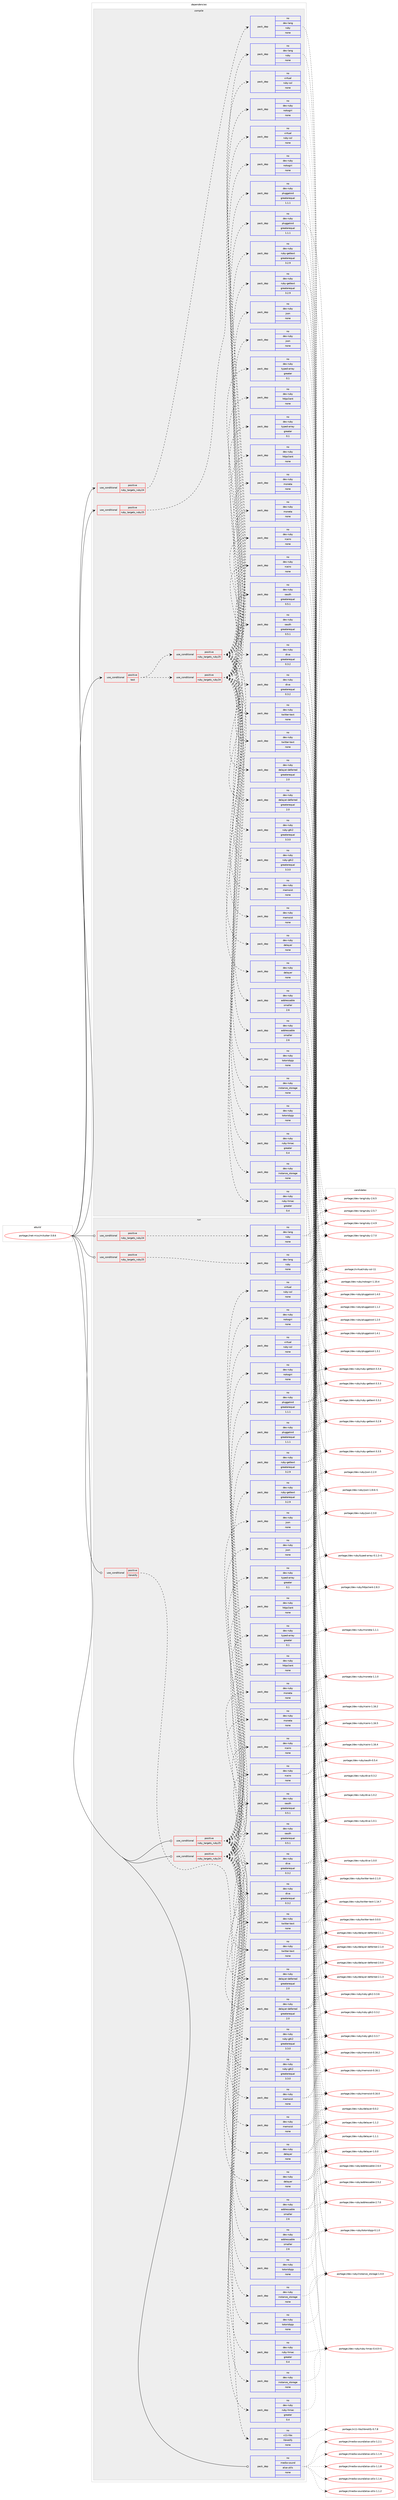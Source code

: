 digraph prolog {

# *************
# Graph options
# *************

newrank=true;
concentrate=true;
compound=true;
graph [rankdir=LR,fontname=Helvetica,fontsize=10,ranksep=1.5];#, ranksep=2.5, nodesep=0.2];
edge  [arrowhead=vee];
node  [fontname=Helvetica,fontsize=10];

# **********
# The ebuild
# **********

subgraph cluster_leftcol {
color=gray;
rank=same;
label=<<i>ebuild</i>>;
id [label="portage://net-misc/mikutter-3.8.6", color=red, width=4, href="../net-misc/mikutter-3.8.6.svg"];
}

# ****************
# The dependencies
# ****************

subgraph cluster_midcol {
color=gray;
label=<<i>dependencies</i>>;
subgraph cluster_compile {
fillcolor="#eeeeee";
style=filled;
label=<<i>compile</i>>;
subgraph cond25352 {
dependency123158 [label=<<TABLE BORDER="0" CELLBORDER="1" CELLSPACING="0" CELLPADDING="4"><TR><TD ROWSPAN="3" CELLPADDING="10">use_conditional</TD></TR><TR><TD>positive</TD></TR><TR><TD>ruby_targets_ruby24</TD></TR></TABLE>>, shape=none, color=red];
subgraph pack95696 {
dependency123159 [label=<<TABLE BORDER="0" CELLBORDER="1" CELLSPACING="0" CELLPADDING="4" WIDTH="220"><TR><TD ROWSPAN="6" CELLPADDING="30">pack_dep</TD></TR><TR><TD WIDTH="110">no</TD></TR><TR><TD>dev-lang</TD></TR><TR><TD>ruby</TD></TR><TR><TD>none</TD></TR><TR><TD></TD></TR></TABLE>>, shape=none, color=blue];
}
dependency123158:e -> dependency123159:w [weight=20,style="dashed",arrowhead="vee"];
}
id:e -> dependency123158:w [weight=20,style="solid",arrowhead="vee"];
subgraph cond25353 {
dependency123160 [label=<<TABLE BORDER="0" CELLBORDER="1" CELLSPACING="0" CELLPADDING="4"><TR><TD ROWSPAN="3" CELLPADDING="10">use_conditional</TD></TR><TR><TD>positive</TD></TR><TR><TD>ruby_targets_ruby25</TD></TR></TABLE>>, shape=none, color=red];
subgraph pack95697 {
dependency123161 [label=<<TABLE BORDER="0" CELLBORDER="1" CELLSPACING="0" CELLPADDING="4" WIDTH="220"><TR><TD ROWSPAN="6" CELLPADDING="30">pack_dep</TD></TR><TR><TD WIDTH="110">no</TD></TR><TR><TD>dev-lang</TD></TR><TR><TD>ruby</TD></TR><TR><TD>none</TD></TR><TR><TD></TD></TR></TABLE>>, shape=none, color=blue];
}
dependency123160:e -> dependency123161:w [weight=20,style="dashed",arrowhead="vee"];
}
id:e -> dependency123160:w [weight=20,style="solid",arrowhead="vee"];
subgraph cond25354 {
dependency123162 [label=<<TABLE BORDER="0" CELLBORDER="1" CELLSPACING="0" CELLPADDING="4"><TR><TD ROWSPAN="3" CELLPADDING="10">use_conditional</TD></TR><TR><TD>positive</TD></TR><TR><TD>test</TD></TR></TABLE>>, shape=none, color=red];
subgraph cond25355 {
dependency123163 [label=<<TABLE BORDER="0" CELLBORDER="1" CELLSPACING="0" CELLPADDING="4"><TR><TD ROWSPAN="3" CELLPADDING="10">use_conditional</TD></TR><TR><TD>positive</TD></TR><TR><TD>ruby_targets_ruby24</TD></TR></TABLE>>, shape=none, color=red];
subgraph pack95698 {
dependency123164 [label=<<TABLE BORDER="0" CELLBORDER="1" CELLSPACING="0" CELLPADDING="4" WIDTH="220"><TR><TD ROWSPAN="6" CELLPADDING="30">pack_dep</TD></TR><TR><TD WIDTH="110">no</TD></TR><TR><TD>dev-ruby</TD></TR><TR><TD>addressable</TD></TR><TR><TD>smaller</TD></TR><TR><TD>2.6</TD></TR></TABLE>>, shape=none, color=blue];
}
dependency123163:e -> dependency123164:w [weight=20,style="dashed",arrowhead="vee"];
subgraph pack95699 {
dependency123165 [label=<<TABLE BORDER="0" CELLBORDER="1" CELLSPACING="0" CELLPADDING="4" WIDTH="220"><TR><TD ROWSPAN="6" CELLPADDING="30">pack_dep</TD></TR><TR><TD WIDTH="110">no</TD></TR><TR><TD>dev-ruby</TD></TR><TR><TD>delayer</TD></TR><TR><TD>none</TD></TR><TR><TD></TD></TR></TABLE>>, shape=none, color=blue];
}
dependency123163:e -> dependency123165:w [weight=20,style="dashed",arrowhead="vee"];
subgraph pack95700 {
dependency123166 [label=<<TABLE BORDER="0" CELLBORDER="1" CELLSPACING="0" CELLPADDING="4" WIDTH="220"><TR><TD ROWSPAN="6" CELLPADDING="30">pack_dep</TD></TR><TR><TD WIDTH="110">no</TD></TR><TR><TD>dev-ruby</TD></TR><TR><TD>delayer-deferred</TD></TR><TR><TD>greaterequal</TD></TR><TR><TD>2.0</TD></TR></TABLE>>, shape=none, color=blue];
}
dependency123163:e -> dependency123166:w [weight=20,style="dashed",arrowhead="vee"];
subgraph pack95701 {
dependency123167 [label=<<TABLE BORDER="0" CELLBORDER="1" CELLSPACING="0" CELLPADDING="4" WIDTH="220"><TR><TD ROWSPAN="6" CELLPADDING="30">pack_dep</TD></TR><TR><TD WIDTH="110">no</TD></TR><TR><TD>dev-ruby</TD></TR><TR><TD>diva</TD></TR><TR><TD>greaterequal</TD></TR><TR><TD>0.3.2</TD></TR></TABLE>>, shape=none, color=blue];
}
dependency123163:e -> dependency123167:w [weight=20,style="dashed",arrowhead="vee"];
subgraph pack95702 {
dependency123168 [label=<<TABLE BORDER="0" CELLBORDER="1" CELLSPACING="0" CELLPADDING="4" WIDTH="220"><TR><TD ROWSPAN="6" CELLPADDING="30">pack_dep</TD></TR><TR><TD WIDTH="110">no</TD></TR><TR><TD>dev-ruby</TD></TR><TR><TD>httpclient</TD></TR><TR><TD>none</TD></TR><TR><TD></TD></TR></TABLE>>, shape=none, color=blue];
}
dependency123163:e -> dependency123168:w [weight=20,style="dashed",arrowhead="vee"];
subgraph pack95703 {
dependency123169 [label=<<TABLE BORDER="0" CELLBORDER="1" CELLSPACING="0" CELLPADDING="4" WIDTH="220"><TR><TD ROWSPAN="6" CELLPADDING="30">pack_dep</TD></TR><TR><TD WIDTH="110">no</TD></TR><TR><TD>dev-ruby</TD></TR><TR><TD>json</TD></TR><TR><TD>none</TD></TR><TR><TD></TD></TR></TABLE>>, shape=none, color=blue];
}
dependency123163:e -> dependency123169:w [weight=20,style="dashed",arrowhead="vee"];
subgraph pack95704 {
dependency123170 [label=<<TABLE BORDER="0" CELLBORDER="1" CELLSPACING="0" CELLPADDING="4" WIDTH="220"><TR><TD ROWSPAN="6" CELLPADDING="30">pack_dep</TD></TR><TR><TD WIDTH="110">no</TD></TR><TR><TD>dev-ruby</TD></TR><TR><TD>instance_storage</TD></TR><TR><TD>none</TD></TR><TR><TD></TD></TR></TABLE>>, shape=none, color=blue];
}
dependency123163:e -> dependency123170:w [weight=20,style="dashed",arrowhead="vee"];
subgraph pack95705 {
dependency123171 [label=<<TABLE BORDER="0" CELLBORDER="1" CELLSPACING="0" CELLPADDING="4" WIDTH="220"><TR><TD ROWSPAN="6" CELLPADDING="30">pack_dep</TD></TR><TR><TD WIDTH="110">no</TD></TR><TR><TD>dev-ruby</TD></TR><TR><TD>memoist</TD></TR><TR><TD>none</TD></TR><TR><TD></TD></TR></TABLE>>, shape=none, color=blue];
}
dependency123163:e -> dependency123171:w [weight=20,style="dashed",arrowhead="vee"];
subgraph pack95706 {
dependency123172 [label=<<TABLE BORDER="0" CELLBORDER="1" CELLSPACING="0" CELLPADDING="4" WIDTH="220"><TR><TD ROWSPAN="6" CELLPADDING="30">pack_dep</TD></TR><TR><TD WIDTH="110">no</TD></TR><TR><TD>dev-ruby</TD></TR><TR><TD>moneta</TD></TR><TR><TD>none</TD></TR><TR><TD></TD></TR></TABLE>>, shape=none, color=blue];
}
dependency123163:e -> dependency123172:w [weight=20,style="dashed",arrowhead="vee"];
subgraph pack95707 {
dependency123173 [label=<<TABLE BORDER="0" CELLBORDER="1" CELLSPACING="0" CELLPADDING="4" WIDTH="220"><TR><TD ROWSPAN="6" CELLPADDING="30">pack_dep</TD></TR><TR><TD WIDTH="110">no</TD></TR><TR><TD>dev-ruby</TD></TR><TR><TD>nokogiri</TD></TR><TR><TD>none</TD></TR><TR><TD></TD></TR></TABLE>>, shape=none, color=blue];
}
dependency123163:e -> dependency123173:w [weight=20,style="dashed",arrowhead="vee"];
subgraph pack95708 {
dependency123174 [label=<<TABLE BORDER="0" CELLBORDER="1" CELLSPACING="0" CELLPADDING="4" WIDTH="220"><TR><TD ROWSPAN="6" CELLPADDING="30">pack_dep</TD></TR><TR><TD WIDTH="110">no</TD></TR><TR><TD>dev-ruby</TD></TR><TR><TD>oauth</TD></TR><TR><TD>greaterequal</TD></TR><TR><TD>0.5.1</TD></TR></TABLE>>, shape=none, color=blue];
}
dependency123163:e -> dependency123174:w [weight=20,style="dashed",arrowhead="vee"];
subgraph pack95709 {
dependency123175 [label=<<TABLE BORDER="0" CELLBORDER="1" CELLSPACING="0" CELLPADDING="4" WIDTH="220"><TR><TD ROWSPAN="6" CELLPADDING="30">pack_dep</TD></TR><TR><TD WIDTH="110">no</TD></TR><TR><TD>dev-ruby</TD></TR><TR><TD>pluggaloid</TD></TR><TR><TD>greaterequal</TD></TR><TR><TD>1.1.1</TD></TR></TABLE>>, shape=none, color=blue];
}
dependency123163:e -> dependency123175:w [weight=20,style="dashed",arrowhead="vee"];
subgraph pack95710 {
dependency123176 [label=<<TABLE BORDER="0" CELLBORDER="1" CELLSPACING="0" CELLPADDING="4" WIDTH="220"><TR><TD ROWSPAN="6" CELLPADDING="30">pack_dep</TD></TR><TR><TD WIDTH="110">no</TD></TR><TR><TD>dev-ruby</TD></TR><TR><TD>rcairo</TD></TR><TR><TD>none</TD></TR><TR><TD></TD></TR></TABLE>>, shape=none, color=blue];
}
dependency123163:e -> dependency123176:w [weight=20,style="dashed",arrowhead="vee"];
subgraph pack95711 {
dependency123177 [label=<<TABLE BORDER="0" CELLBORDER="1" CELLSPACING="0" CELLPADDING="4" WIDTH="220"><TR><TD ROWSPAN="6" CELLPADDING="30">pack_dep</TD></TR><TR><TD WIDTH="110">no</TD></TR><TR><TD>dev-ruby</TD></TR><TR><TD>ruby-gettext</TD></TR><TR><TD>greaterequal</TD></TR><TR><TD>3.2.9</TD></TR></TABLE>>, shape=none, color=blue];
}
dependency123163:e -> dependency123177:w [weight=20,style="dashed",arrowhead="vee"];
subgraph pack95712 {
dependency123178 [label=<<TABLE BORDER="0" CELLBORDER="1" CELLSPACING="0" CELLPADDING="4" WIDTH="220"><TR><TD ROWSPAN="6" CELLPADDING="30">pack_dep</TD></TR><TR><TD WIDTH="110">no</TD></TR><TR><TD>dev-ruby</TD></TR><TR><TD>ruby-gtk2</TD></TR><TR><TD>greaterequal</TD></TR><TR><TD>3.3.0</TD></TR></TABLE>>, shape=none, color=blue];
}
dependency123163:e -> dependency123178:w [weight=20,style="dashed",arrowhead="vee"];
subgraph pack95713 {
dependency123179 [label=<<TABLE BORDER="0" CELLBORDER="1" CELLSPACING="0" CELLPADDING="4" WIDTH="220"><TR><TD ROWSPAN="6" CELLPADDING="30">pack_dep</TD></TR><TR><TD WIDTH="110">no</TD></TR><TR><TD>dev-ruby</TD></TR><TR><TD>ruby-hmac</TD></TR><TR><TD>greater</TD></TR><TR><TD>0.4</TD></TR></TABLE>>, shape=none, color=blue];
}
dependency123163:e -> dependency123179:w [weight=20,style="dashed",arrowhead="vee"];
subgraph pack95714 {
dependency123180 [label=<<TABLE BORDER="0" CELLBORDER="1" CELLSPACING="0" CELLPADDING="4" WIDTH="220"><TR><TD ROWSPAN="6" CELLPADDING="30">pack_dep</TD></TR><TR><TD WIDTH="110">no</TD></TR><TR><TD>dev-ruby</TD></TR><TR><TD>totoridipjp</TD></TR><TR><TD>none</TD></TR><TR><TD></TD></TR></TABLE>>, shape=none, color=blue];
}
dependency123163:e -> dependency123180:w [weight=20,style="dashed",arrowhead="vee"];
subgraph pack95715 {
dependency123181 [label=<<TABLE BORDER="0" CELLBORDER="1" CELLSPACING="0" CELLPADDING="4" WIDTH="220"><TR><TD ROWSPAN="6" CELLPADDING="30">pack_dep</TD></TR><TR><TD WIDTH="110">no</TD></TR><TR><TD>dev-ruby</TD></TR><TR><TD>twitter-text</TD></TR><TR><TD>none</TD></TR><TR><TD></TD></TR></TABLE>>, shape=none, color=blue];
}
dependency123163:e -> dependency123181:w [weight=20,style="dashed",arrowhead="vee"];
subgraph pack95716 {
dependency123182 [label=<<TABLE BORDER="0" CELLBORDER="1" CELLSPACING="0" CELLPADDING="4" WIDTH="220"><TR><TD ROWSPAN="6" CELLPADDING="30">pack_dep</TD></TR><TR><TD WIDTH="110">no</TD></TR><TR><TD>dev-ruby</TD></TR><TR><TD>typed-array</TD></TR><TR><TD>greater</TD></TR><TR><TD>0.1</TD></TR></TABLE>>, shape=none, color=blue];
}
dependency123163:e -> dependency123182:w [weight=20,style="dashed",arrowhead="vee"];
subgraph pack95717 {
dependency123183 [label=<<TABLE BORDER="0" CELLBORDER="1" CELLSPACING="0" CELLPADDING="4" WIDTH="220"><TR><TD ROWSPAN="6" CELLPADDING="30">pack_dep</TD></TR><TR><TD WIDTH="110">no</TD></TR><TR><TD>virtual</TD></TR><TR><TD>ruby-ssl</TD></TR><TR><TD>none</TD></TR><TR><TD></TD></TR></TABLE>>, shape=none, color=blue];
}
dependency123163:e -> dependency123183:w [weight=20,style="dashed",arrowhead="vee"];
}
dependency123162:e -> dependency123163:w [weight=20,style="dashed",arrowhead="vee"];
subgraph cond25356 {
dependency123184 [label=<<TABLE BORDER="0" CELLBORDER="1" CELLSPACING="0" CELLPADDING="4"><TR><TD ROWSPAN="3" CELLPADDING="10">use_conditional</TD></TR><TR><TD>positive</TD></TR><TR><TD>ruby_targets_ruby25</TD></TR></TABLE>>, shape=none, color=red];
subgraph pack95718 {
dependency123185 [label=<<TABLE BORDER="0" CELLBORDER="1" CELLSPACING="0" CELLPADDING="4" WIDTH="220"><TR><TD ROWSPAN="6" CELLPADDING="30">pack_dep</TD></TR><TR><TD WIDTH="110">no</TD></TR><TR><TD>dev-ruby</TD></TR><TR><TD>addressable</TD></TR><TR><TD>smaller</TD></TR><TR><TD>2.6</TD></TR></TABLE>>, shape=none, color=blue];
}
dependency123184:e -> dependency123185:w [weight=20,style="dashed",arrowhead="vee"];
subgraph pack95719 {
dependency123186 [label=<<TABLE BORDER="0" CELLBORDER="1" CELLSPACING="0" CELLPADDING="4" WIDTH="220"><TR><TD ROWSPAN="6" CELLPADDING="30">pack_dep</TD></TR><TR><TD WIDTH="110">no</TD></TR><TR><TD>dev-ruby</TD></TR><TR><TD>delayer</TD></TR><TR><TD>none</TD></TR><TR><TD></TD></TR></TABLE>>, shape=none, color=blue];
}
dependency123184:e -> dependency123186:w [weight=20,style="dashed",arrowhead="vee"];
subgraph pack95720 {
dependency123187 [label=<<TABLE BORDER="0" CELLBORDER="1" CELLSPACING="0" CELLPADDING="4" WIDTH="220"><TR><TD ROWSPAN="6" CELLPADDING="30">pack_dep</TD></TR><TR><TD WIDTH="110">no</TD></TR><TR><TD>dev-ruby</TD></TR><TR><TD>delayer-deferred</TD></TR><TR><TD>greaterequal</TD></TR><TR><TD>2.0</TD></TR></TABLE>>, shape=none, color=blue];
}
dependency123184:e -> dependency123187:w [weight=20,style="dashed",arrowhead="vee"];
subgraph pack95721 {
dependency123188 [label=<<TABLE BORDER="0" CELLBORDER="1" CELLSPACING="0" CELLPADDING="4" WIDTH="220"><TR><TD ROWSPAN="6" CELLPADDING="30">pack_dep</TD></TR><TR><TD WIDTH="110">no</TD></TR><TR><TD>dev-ruby</TD></TR><TR><TD>diva</TD></TR><TR><TD>greaterequal</TD></TR><TR><TD>0.3.2</TD></TR></TABLE>>, shape=none, color=blue];
}
dependency123184:e -> dependency123188:w [weight=20,style="dashed",arrowhead="vee"];
subgraph pack95722 {
dependency123189 [label=<<TABLE BORDER="0" CELLBORDER="1" CELLSPACING="0" CELLPADDING="4" WIDTH="220"><TR><TD ROWSPAN="6" CELLPADDING="30">pack_dep</TD></TR><TR><TD WIDTH="110">no</TD></TR><TR><TD>dev-ruby</TD></TR><TR><TD>httpclient</TD></TR><TR><TD>none</TD></TR><TR><TD></TD></TR></TABLE>>, shape=none, color=blue];
}
dependency123184:e -> dependency123189:w [weight=20,style="dashed",arrowhead="vee"];
subgraph pack95723 {
dependency123190 [label=<<TABLE BORDER="0" CELLBORDER="1" CELLSPACING="0" CELLPADDING="4" WIDTH="220"><TR><TD ROWSPAN="6" CELLPADDING="30">pack_dep</TD></TR><TR><TD WIDTH="110">no</TD></TR><TR><TD>dev-ruby</TD></TR><TR><TD>json</TD></TR><TR><TD>none</TD></TR><TR><TD></TD></TR></TABLE>>, shape=none, color=blue];
}
dependency123184:e -> dependency123190:w [weight=20,style="dashed",arrowhead="vee"];
subgraph pack95724 {
dependency123191 [label=<<TABLE BORDER="0" CELLBORDER="1" CELLSPACING="0" CELLPADDING="4" WIDTH="220"><TR><TD ROWSPAN="6" CELLPADDING="30">pack_dep</TD></TR><TR><TD WIDTH="110">no</TD></TR><TR><TD>dev-ruby</TD></TR><TR><TD>instance_storage</TD></TR><TR><TD>none</TD></TR><TR><TD></TD></TR></TABLE>>, shape=none, color=blue];
}
dependency123184:e -> dependency123191:w [weight=20,style="dashed",arrowhead="vee"];
subgraph pack95725 {
dependency123192 [label=<<TABLE BORDER="0" CELLBORDER="1" CELLSPACING="0" CELLPADDING="4" WIDTH="220"><TR><TD ROWSPAN="6" CELLPADDING="30">pack_dep</TD></TR><TR><TD WIDTH="110">no</TD></TR><TR><TD>dev-ruby</TD></TR><TR><TD>memoist</TD></TR><TR><TD>none</TD></TR><TR><TD></TD></TR></TABLE>>, shape=none, color=blue];
}
dependency123184:e -> dependency123192:w [weight=20,style="dashed",arrowhead="vee"];
subgraph pack95726 {
dependency123193 [label=<<TABLE BORDER="0" CELLBORDER="1" CELLSPACING="0" CELLPADDING="4" WIDTH="220"><TR><TD ROWSPAN="6" CELLPADDING="30">pack_dep</TD></TR><TR><TD WIDTH="110">no</TD></TR><TR><TD>dev-ruby</TD></TR><TR><TD>moneta</TD></TR><TR><TD>none</TD></TR><TR><TD></TD></TR></TABLE>>, shape=none, color=blue];
}
dependency123184:e -> dependency123193:w [weight=20,style="dashed",arrowhead="vee"];
subgraph pack95727 {
dependency123194 [label=<<TABLE BORDER="0" CELLBORDER="1" CELLSPACING="0" CELLPADDING="4" WIDTH="220"><TR><TD ROWSPAN="6" CELLPADDING="30">pack_dep</TD></TR><TR><TD WIDTH="110">no</TD></TR><TR><TD>dev-ruby</TD></TR><TR><TD>nokogiri</TD></TR><TR><TD>none</TD></TR><TR><TD></TD></TR></TABLE>>, shape=none, color=blue];
}
dependency123184:e -> dependency123194:w [weight=20,style="dashed",arrowhead="vee"];
subgraph pack95728 {
dependency123195 [label=<<TABLE BORDER="0" CELLBORDER="1" CELLSPACING="0" CELLPADDING="4" WIDTH="220"><TR><TD ROWSPAN="6" CELLPADDING="30">pack_dep</TD></TR><TR><TD WIDTH="110">no</TD></TR><TR><TD>dev-ruby</TD></TR><TR><TD>oauth</TD></TR><TR><TD>greaterequal</TD></TR><TR><TD>0.5.1</TD></TR></TABLE>>, shape=none, color=blue];
}
dependency123184:e -> dependency123195:w [weight=20,style="dashed",arrowhead="vee"];
subgraph pack95729 {
dependency123196 [label=<<TABLE BORDER="0" CELLBORDER="1" CELLSPACING="0" CELLPADDING="4" WIDTH="220"><TR><TD ROWSPAN="6" CELLPADDING="30">pack_dep</TD></TR><TR><TD WIDTH="110">no</TD></TR><TR><TD>dev-ruby</TD></TR><TR><TD>pluggaloid</TD></TR><TR><TD>greaterequal</TD></TR><TR><TD>1.1.1</TD></TR></TABLE>>, shape=none, color=blue];
}
dependency123184:e -> dependency123196:w [weight=20,style="dashed",arrowhead="vee"];
subgraph pack95730 {
dependency123197 [label=<<TABLE BORDER="0" CELLBORDER="1" CELLSPACING="0" CELLPADDING="4" WIDTH="220"><TR><TD ROWSPAN="6" CELLPADDING="30">pack_dep</TD></TR><TR><TD WIDTH="110">no</TD></TR><TR><TD>dev-ruby</TD></TR><TR><TD>rcairo</TD></TR><TR><TD>none</TD></TR><TR><TD></TD></TR></TABLE>>, shape=none, color=blue];
}
dependency123184:e -> dependency123197:w [weight=20,style="dashed",arrowhead="vee"];
subgraph pack95731 {
dependency123198 [label=<<TABLE BORDER="0" CELLBORDER="1" CELLSPACING="0" CELLPADDING="4" WIDTH="220"><TR><TD ROWSPAN="6" CELLPADDING="30">pack_dep</TD></TR><TR><TD WIDTH="110">no</TD></TR><TR><TD>dev-ruby</TD></TR><TR><TD>ruby-gettext</TD></TR><TR><TD>greaterequal</TD></TR><TR><TD>3.2.9</TD></TR></TABLE>>, shape=none, color=blue];
}
dependency123184:e -> dependency123198:w [weight=20,style="dashed",arrowhead="vee"];
subgraph pack95732 {
dependency123199 [label=<<TABLE BORDER="0" CELLBORDER="1" CELLSPACING="0" CELLPADDING="4" WIDTH="220"><TR><TD ROWSPAN="6" CELLPADDING="30">pack_dep</TD></TR><TR><TD WIDTH="110">no</TD></TR><TR><TD>dev-ruby</TD></TR><TR><TD>ruby-gtk2</TD></TR><TR><TD>greaterequal</TD></TR><TR><TD>3.3.0</TD></TR></TABLE>>, shape=none, color=blue];
}
dependency123184:e -> dependency123199:w [weight=20,style="dashed",arrowhead="vee"];
subgraph pack95733 {
dependency123200 [label=<<TABLE BORDER="0" CELLBORDER="1" CELLSPACING="0" CELLPADDING="4" WIDTH="220"><TR><TD ROWSPAN="6" CELLPADDING="30">pack_dep</TD></TR><TR><TD WIDTH="110">no</TD></TR><TR><TD>dev-ruby</TD></TR><TR><TD>ruby-hmac</TD></TR><TR><TD>greater</TD></TR><TR><TD>0.4</TD></TR></TABLE>>, shape=none, color=blue];
}
dependency123184:e -> dependency123200:w [weight=20,style="dashed",arrowhead="vee"];
subgraph pack95734 {
dependency123201 [label=<<TABLE BORDER="0" CELLBORDER="1" CELLSPACING="0" CELLPADDING="4" WIDTH="220"><TR><TD ROWSPAN="6" CELLPADDING="30">pack_dep</TD></TR><TR><TD WIDTH="110">no</TD></TR><TR><TD>dev-ruby</TD></TR><TR><TD>totoridipjp</TD></TR><TR><TD>none</TD></TR><TR><TD></TD></TR></TABLE>>, shape=none, color=blue];
}
dependency123184:e -> dependency123201:w [weight=20,style="dashed",arrowhead="vee"];
subgraph pack95735 {
dependency123202 [label=<<TABLE BORDER="0" CELLBORDER="1" CELLSPACING="0" CELLPADDING="4" WIDTH="220"><TR><TD ROWSPAN="6" CELLPADDING="30">pack_dep</TD></TR><TR><TD WIDTH="110">no</TD></TR><TR><TD>dev-ruby</TD></TR><TR><TD>twitter-text</TD></TR><TR><TD>none</TD></TR><TR><TD></TD></TR></TABLE>>, shape=none, color=blue];
}
dependency123184:e -> dependency123202:w [weight=20,style="dashed",arrowhead="vee"];
subgraph pack95736 {
dependency123203 [label=<<TABLE BORDER="0" CELLBORDER="1" CELLSPACING="0" CELLPADDING="4" WIDTH="220"><TR><TD ROWSPAN="6" CELLPADDING="30">pack_dep</TD></TR><TR><TD WIDTH="110">no</TD></TR><TR><TD>dev-ruby</TD></TR><TR><TD>typed-array</TD></TR><TR><TD>greater</TD></TR><TR><TD>0.1</TD></TR></TABLE>>, shape=none, color=blue];
}
dependency123184:e -> dependency123203:w [weight=20,style="dashed",arrowhead="vee"];
subgraph pack95737 {
dependency123204 [label=<<TABLE BORDER="0" CELLBORDER="1" CELLSPACING="0" CELLPADDING="4" WIDTH="220"><TR><TD ROWSPAN="6" CELLPADDING="30">pack_dep</TD></TR><TR><TD WIDTH="110">no</TD></TR><TR><TD>virtual</TD></TR><TR><TD>ruby-ssl</TD></TR><TR><TD>none</TD></TR><TR><TD></TD></TR></TABLE>>, shape=none, color=blue];
}
dependency123184:e -> dependency123204:w [weight=20,style="dashed",arrowhead="vee"];
}
dependency123162:e -> dependency123184:w [weight=20,style="dashed",arrowhead="vee"];
}
id:e -> dependency123162:w [weight=20,style="solid",arrowhead="vee"];
}
subgraph cluster_compileandrun {
fillcolor="#eeeeee";
style=filled;
label=<<i>compile and run</i>>;
}
subgraph cluster_run {
fillcolor="#eeeeee";
style=filled;
label=<<i>run</i>>;
subgraph cond25357 {
dependency123205 [label=<<TABLE BORDER="0" CELLBORDER="1" CELLSPACING="0" CELLPADDING="4"><TR><TD ROWSPAN="3" CELLPADDING="10">use_conditional</TD></TR><TR><TD>positive</TD></TR><TR><TD>libnotify</TD></TR></TABLE>>, shape=none, color=red];
subgraph pack95738 {
dependency123206 [label=<<TABLE BORDER="0" CELLBORDER="1" CELLSPACING="0" CELLPADDING="4" WIDTH="220"><TR><TD ROWSPAN="6" CELLPADDING="30">pack_dep</TD></TR><TR><TD WIDTH="110">no</TD></TR><TR><TD>x11-libs</TD></TR><TR><TD>libnotify</TD></TR><TR><TD>none</TD></TR><TR><TD></TD></TR></TABLE>>, shape=none, color=blue];
}
dependency123205:e -> dependency123206:w [weight=20,style="dashed",arrowhead="vee"];
}
id:e -> dependency123205:w [weight=20,style="solid",arrowhead="odot"];
subgraph cond25358 {
dependency123207 [label=<<TABLE BORDER="0" CELLBORDER="1" CELLSPACING="0" CELLPADDING="4"><TR><TD ROWSPAN="3" CELLPADDING="10">use_conditional</TD></TR><TR><TD>positive</TD></TR><TR><TD>ruby_targets_ruby24</TD></TR></TABLE>>, shape=none, color=red];
subgraph pack95739 {
dependency123208 [label=<<TABLE BORDER="0" CELLBORDER="1" CELLSPACING="0" CELLPADDING="4" WIDTH="220"><TR><TD ROWSPAN="6" CELLPADDING="30">pack_dep</TD></TR><TR><TD WIDTH="110">no</TD></TR><TR><TD>dev-lang</TD></TR><TR><TD>ruby</TD></TR><TR><TD>none</TD></TR><TR><TD></TD></TR></TABLE>>, shape=none, color=blue];
}
dependency123207:e -> dependency123208:w [weight=20,style="dashed",arrowhead="vee"];
}
id:e -> dependency123207:w [weight=20,style="solid",arrowhead="odot"];
subgraph cond25359 {
dependency123209 [label=<<TABLE BORDER="0" CELLBORDER="1" CELLSPACING="0" CELLPADDING="4"><TR><TD ROWSPAN="3" CELLPADDING="10">use_conditional</TD></TR><TR><TD>positive</TD></TR><TR><TD>ruby_targets_ruby24</TD></TR></TABLE>>, shape=none, color=red];
subgraph pack95740 {
dependency123210 [label=<<TABLE BORDER="0" CELLBORDER="1" CELLSPACING="0" CELLPADDING="4" WIDTH="220"><TR><TD ROWSPAN="6" CELLPADDING="30">pack_dep</TD></TR><TR><TD WIDTH="110">no</TD></TR><TR><TD>dev-ruby</TD></TR><TR><TD>addressable</TD></TR><TR><TD>smaller</TD></TR><TR><TD>2.6</TD></TR></TABLE>>, shape=none, color=blue];
}
dependency123209:e -> dependency123210:w [weight=20,style="dashed",arrowhead="vee"];
subgraph pack95741 {
dependency123211 [label=<<TABLE BORDER="0" CELLBORDER="1" CELLSPACING="0" CELLPADDING="4" WIDTH="220"><TR><TD ROWSPAN="6" CELLPADDING="30">pack_dep</TD></TR><TR><TD WIDTH="110">no</TD></TR><TR><TD>dev-ruby</TD></TR><TR><TD>delayer</TD></TR><TR><TD>none</TD></TR><TR><TD></TD></TR></TABLE>>, shape=none, color=blue];
}
dependency123209:e -> dependency123211:w [weight=20,style="dashed",arrowhead="vee"];
subgraph pack95742 {
dependency123212 [label=<<TABLE BORDER="0" CELLBORDER="1" CELLSPACING="0" CELLPADDING="4" WIDTH="220"><TR><TD ROWSPAN="6" CELLPADDING="30">pack_dep</TD></TR><TR><TD WIDTH="110">no</TD></TR><TR><TD>dev-ruby</TD></TR><TR><TD>delayer-deferred</TD></TR><TR><TD>greaterequal</TD></TR><TR><TD>2.0</TD></TR></TABLE>>, shape=none, color=blue];
}
dependency123209:e -> dependency123212:w [weight=20,style="dashed",arrowhead="vee"];
subgraph pack95743 {
dependency123213 [label=<<TABLE BORDER="0" CELLBORDER="1" CELLSPACING="0" CELLPADDING="4" WIDTH="220"><TR><TD ROWSPAN="6" CELLPADDING="30">pack_dep</TD></TR><TR><TD WIDTH="110">no</TD></TR><TR><TD>dev-ruby</TD></TR><TR><TD>diva</TD></TR><TR><TD>greaterequal</TD></TR><TR><TD>0.3.2</TD></TR></TABLE>>, shape=none, color=blue];
}
dependency123209:e -> dependency123213:w [weight=20,style="dashed",arrowhead="vee"];
subgraph pack95744 {
dependency123214 [label=<<TABLE BORDER="0" CELLBORDER="1" CELLSPACING="0" CELLPADDING="4" WIDTH="220"><TR><TD ROWSPAN="6" CELLPADDING="30">pack_dep</TD></TR><TR><TD WIDTH="110">no</TD></TR><TR><TD>dev-ruby</TD></TR><TR><TD>httpclient</TD></TR><TR><TD>none</TD></TR><TR><TD></TD></TR></TABLE>>, shape=none, color=blue];
}
dependency123209:e -> dependency123214:w [weight=20,style="dashed",arrowhead="vee"];
subgraph pack95745 {
dependency123215 [label=<<TABLE BORDER="0" CELLBORDER="1" CELLSPACING="0" CELLPADDING="4" WIDTH="220"><TR><TD ROWSPAN="6" CELLPADDING="30">pack_dep</TD></TR><TR><TD WIDTH="110">no</TD></TR><TR><TD>dev-ruby</TD></TR><TR><TD>json</TD></TR><TR><TD>none</TD></TR><TR><TD></TD></TR></TABLE>>, shape=none, color=blue];
}
dependency123209:e -> dependency123215:w [weight=20,style="dashed",arrowhead="vee"];
subgraph pack95746 {
dependency123216 [label=<<TABLE BORDER="0" CELLBORDER="1" CELLSPACING="0" CELLPADDING="4" WIDTH="220"><TR><TD ROWSPAN="6" CELLPADDING="30">pack_dep</TD></TR><TR><TD WIDTH="110">no</TD></TR><TR><TD>dev-ruby</TD></TR><TR><TD>instance_storage</TD></TR><TR><TD>none</TD></TR><TR><TD></TD></TR></TABLE>>, shape=none, color=blue];
}
dependency123209:e -> dependency123216:w [weight=20,style="dashed",arrowhead="vee"];
subgraph pack95747 {
dependency123217 [label=<<TABLE BORDER="0" CELLBORDER="1" CELLSPACING="0" CELLPADDING="4" WIDTH="220"><TR><TD ROWSPAN="6" CELLPADDING="30">pack_dep</TD></TR><TR><TD WIDTH="110">no</TD></TR><TR><TD>dev-ruby</TD></TR><TR><TD>memoist</TD></TR><TR><TD>none</TD></TR><TR><TD></TD></TR></TABLE>>, shape=none, color=blue];
}
dependency123209:e -> dependency123217:w [weight=20,style="dashed",arrowhead="vee"];
subgraph pack95748 {
dependency123218 [label=<<TABLE BORDER="0" CELLBORDER="1" CELLSPACING="0" CELLPADDING="4" WIDTH="220"><TR><TD ROWSPAN="6" CELLPADDING="30">pack_dep</TD></TR><TR><TD WIDTH="110">no</TD></TR><TR><TD>dev-ruby</TD></TR><TR><TD>moneta</TD></TR><TR><TD>none</TD></TR><TR><TD></TD></TR></TABLE>>, shape=none, color=blue];
}
dependency123209:e -> dependency123218:w [weight=20,style="dashed",arrowhead="vee"];
subgraph pack95749 {
dependency123219 [label=<<TABLE BORDER="0" CELLBORDER="1" CELLSPACING="0" CELLPADDING="4" WIDTH="220"><TR><TD ROWSPAN="6" CELLPADDING="30">pack_dep</TD></TR><TR><TD WIDTH="110">no</TD></TR><TR><TD>dev-ruby</TD></TR><TR><TD>nokogiri</TD></TR><TR><TD>none</TD></TR><TR><TD></TD></TR></TABLE>>, shape=none, color=blue];
}
dependency123209:e -> dependency123219:w [weight=20,style="dashed",arrowhead="vee"];
subgraph pack95750 {
dependency123220 [label=<<TABLE BORDER="0" CELLBORDER="1" CELLSPACING="0" CELLPADDING="4" WIDTH="220"><TR><TD ROWSPAN="6" CELLPADDING="30">pack_dep</TD></TR><TR><TD WIDTH="110">no</TD></TR><TR><TD>dev-ruby</TD></TR><TR><TD>oauth</TD></TR><TR><TD>greaterequal</TD></TR><TR><TD>0.5.1</TD></TR></TABLE>>, shape=none, color=blue];
}
dependency123209:e -> dependency123220:w [weight=20,style="dashed",arrowhead="vee"];
subgraph pack95751 {
dependency123221 [label=<<TABLE BORDER="0" CELLBORDER="1" CELLSPACING="0" CELLPADDING="4" WIDTH="220"><TR><TD ROWSPAN="6" CELLPADDING="30">pack_dep</TD></TR><TR><TD WIDTH="110">no</TD></TR><TR><TD>dev-ruby</TD></TR><TR><TD>pluggaloid</TD></TR><TR><TD>greaterequal</TD></TR><TR><TD>1.1.1</TD></TR></TABLE>>, shape=none, color=blue];
}
dependency123209:e -> dependency123221:w [weight=20,style="dashed",arrowhead="vee"];
subgraph pack95752 {
dependency123222 [label=<<TABLE BORDER="0" CELLBORDER="1" CELLSPACING="0" CELLPADDING="4" WIDTH="220"><TR><TD ROWSPAN="6" CELLPADDING="30">pack_dep</TD></TR><TR><TD WIDTH="110">no</TD></TR><TR><TD>dev-ruby</TD></TR><TR><TD>rcairo</TD></TR><TR><TD>none</TD></TR><TR><TD></TD></TR></TABLE>>, shape=none, color=blue];
}
dependency123209:e -> dependency123222:w [weight=20,style="dashed",arrowhead="vee"];
subgraph pack95753 {
dependency123223 [label=<<TABLE BORDER="0" CELLBORDER="1" CELLSPACING="0" CELLPADDING="4" WIDTH="220"><TR><TD ROWSPAN="6" CELLPADDING="30">pack_dep</TD></TR><TR><TD WIDTH="110">no</TD></TR><TR><TD>dev-ruby</TD></TR><TR><TD>ruby-gettext</TD></TR><TR><TD>greaterequal</TD></TR><TR><TD>3.2.9</TD></TR></TABLE>>, shape=none, color=blue];
}
dependency123209:e -> dependency123223:w [weight=20,style="dashed",arrowhead="vee"];
subgraph pack95754 {
dependency123224 [label=<<TABLE BORDER="0" CELLBORDER="1" CELLSPACING="0" CELLPADDING="4" WIDTH="220"><TR><TD ROWSPAN="6" CELLPADDING="30">pack_dep</TD></TR><TR><TD WIDTH="110">no</TD></TR><TR><TD>dev-ruby</TD></TR><TR><TD>ruby-gtk2</TD></TR><TR><TD>greaterequal</TD></TR><TR><TD>3.3.0</TD></TR></TABLE>>, shape=none, color=blue];
}
dependency123209:e -> dependency123224:w [weight=20,style="dashed",arrowhead="vee"];
subgraph pack95755 {
dependency123225 [label=<<TABLE BORDER="0" CELLBORDER="1" CELLSPACING="0" CELLPADDING="4" WIDTH="220"><TR><TD ROWSPAN="6" CELLPADDING="30">pack_dep</TD></TR><TR><TD WIDTH="110">no</TD></TR><TR><TD>dev-ruby</TD></TR><TR><TD>ruby-hmac</TD></TR><TR><TD>greater</TD></TR><TR><TD>0.4</TD></TR></TABLE>>, shape=none, color=blue];
}
dependency123209:e -> dependency123225:w [weight=20,style="dashed",arrowhead="vee"];
subgraph pack95756 {
dependency123226 [label=<<TABLE BORDER="0" CELLBORDER="1" CELLSPACING="0" CELLPADDING="4" WIDTH="220"><TR><TD ROWSPAN="6" CELLPADDING="30">pack_dep</TD></TR><TR><TD WIDTH="110">no</TD></TR><TR><TD>dev-ruby</TD></TR><TR><TD>totoridipjp</TD></TR><TR><TD>none</TD></TR><TR><TD></TD></TR></TABLE>>, shape=none, color=blue];
}
dependency123209:e -> dependency123226:w [weight=20,style="dashed",arrowhead="vee"];
subgraph pack95757 {
dependency123227 [label=<<TABLE BORDER="0" CELLBORDER="1" CELLSPACING="0" CELLPADDING="4" WIDTH="220"><TR><TD ROWSPAN="6" CELLPADDING="30">pack_dep</TD></TR><TR><TD WIDTH="110">no</TD></TR><TR><TD>dev-ruby</TD></TR><TR><TD>twitter-text</TD></TR><TR><TD>none</TD></TR><TR><TD></TD></TR></TABLE>>, shape=none, color=blue];
}
dependency123209:e -> dependency123227:w [weight=20,style="dashed",arrowhead="vee"];
subgraph pack95758 {
dependency123228 [label=<<TABLE BORDER="0" CELLBORDER="1" CELLSPACING="0" CELLPADDING="4" WIDTH="220"><TR><TD ROWSPAN="6" CELLPADDING="30">pack_dep</TD></TR><TR><TD WIDTH="110">no</TD></TR><TR><TD>dev-ruby</TD></TR><TR><TD>typed-array</TD></TR><TR><TD>greater</TD></TR><TR><TD>0.1</TD></TR></TABLE>>, shape=none, color=blue];
}
dependency123209:e -> dependency123228:w [weight=20,style="dashed",arrowhead="vee"];
subgraph pack95759 {
dependency123229 [label=<<TABLE BORDER="0" CELLBORDER="1" CELLSPACING="0" CELLPADDING="4" WIDTH="220"><TR><TD ROWSPAN="6" CELLPADDING="30">pack_dep</TD></TR><TR><TD WIDTH="110">no</TD></TR><TR><TD>virtual</TD></TR><TR><TD>ruby-ssl</TD></TR><TR><TD>none</TD></TR><TR><TD></TD></TR></TABLE>>, shape=none, color=blue];
}
dependency123209:e -> dependency123229:w [weight=20,style="dashed",arrowhead="vee"];
}
id:e -> dependency123209:w [weight=20,style="solid",arrowhead="odot"];
subgraph cond25360 {
dependency123230 [label=<<TABLE BORDER="0" CELLBORDER="1" CELLSPACING="0" CELLPADDING="4"><TR><TD ROWSPAN="3" CELLPADDING="10">use_conditional</TD></TR><TR><TD>positive</TD></TR><TR><TD>ruby_targets_ruby25</TD></TR></TABLE>>, shape=none, color=red];
subgraph pack95760 {
dependency123231 [label=<<TABLE BORDER="0" CELLBORDER="1" CELLSPACING="0" CELLPADDING="4" WIDTH="220"><TR><TD ROWSPAN="6" CELLPADDING="30">pack_dep</TD></TR><TR><TD WIDTH="110">no</TD></TR><TR><TD>dev-lang</TD></TR><TR><TD>ruby</TD></TR><TR><TD>none</TD></TR><TR><TD></TD></TR></TABLE>>, shape=none, color=blue];
}
dependency123230:e -> dependency123231:w [weight=20,style="dashed",arrowhead="vee"];
}
id:e -> dependency123230:w [weight=20,style="solid",arrowhead="odot"];
subgraph cond25361 {
dependency123232 [label=<<TABLE BORDER="0" CELLBORDER="1" CELLSPACING="0" CELLPADDING="4"><TR><TD ROWSPAN="3" CELLPADDING="10">use_conditional</TD></TR><TR><TD>positive</TD></TR><TR><TD>ruby_targets_ruby25</TD></TR></TABLE>>, shape=none, color=red];
subgraph pack95761 {
dependency123233 [label=<<TABLE BORDER="0" CELLBORDER="1" CELLSPACING="0" CELLPADDING="4" WIDTH="220"><TR><TD ROWSPAN="6" CELLPADDING="30">pack_dep</TD></TR><TR><TD WIDTH="110">no</TD></TR><TR><TD>dev-ruby</TD></TR><TR><TD>addressable</TD></TR><TR><TD>smaller</TD></TR><TR><TD>2.6</TD></TR></TABLE>>, shape=none, color=blue];
}
dependency123232:e -> dependency123233:w [weight=20,style="dashed",arrowhead="vee"];
subgraph pack95762 {
dependency123234 [label=<<TABLE BORDER="0" CELLBORDER="1" CELLSPACING="0" CELLPADDING="4" WIDTH="220"><TR><TD ROWSPAN="6" CELLPADDING="30">pack_dep</TD></TR><TR><TD WIDTH="110">no</TD></TR><TR><TD>dev-ruby</TD></TR><TR><TD>delayer</TD></TR><TR><TD>none</TD></TR><TR><TD></TD></TR></TABLE>>, shape=none, color=blue];
}
dependency123232:e -> dependency123234:w [weight=20,style="dashed",arrowhead="vee"];
subgraph pack95763 {
dependency123235 [label=<<TABLE BORDER="0" CELLBORDER="1" CELLSPACING="0" CELLPADDING="4" WIDTH="220"><TR><TD ROWSPAN="6" CELLPADDING="30">pack_dep</TD></TR><TR><TD WIDTH="110">no</TD></TR><TR><TD>dev-ruby</TD></TR><TR><TD>delayer-deferred</TD></TR><TR><TD>greaterequal</TD></TR><TR><TD>2.0</TD></TR></TABLE>>, shape=none, color=blue];
}
dependency123232:e -> dependency123235:w [weight=20,style="dashed",arrowhead="vee"];
subgraph pack95764 {
dependency123236 [label=<<TABLE BORDER="0" CELLBORDER="1" CELLSPACING="0" CELLPADDING="4" WIDTH="220"><TR><TD ROWSPAN="6" CELLPADDING="30">pack_dep</TD></TR><TR><TD WIDTH="110">no</TD></TR><TR><TD>dev-ruby</TD></TR><TR><TD>diva</TD></TR><TR><TD>greaterequal</TD></TR><TR><TD>0.3.2</TD></TR></TABLE>>, shape=none, color=blue];
}
dependency123232:e -> dependency123236:w [weight=20,style="dashed",arrowhead="vee"];
subgraph pack95765 {
dependency123237 [label=<<TABLE BORDER="0" CELLBORDER="1" CELLSPACING="0" CELLPADDING="4" WIDTH="220"><TR><TD ROWSPAN="6" CELLPADDING="30">pack_dep</TD></TR><TR><TD WIDTH="110">no</TD></TR><TR><TD>dev-ruby</TD></TR><TR><TD>httpclient</TD></TR><TR><TD>none</TD></TR><TR><TD></TD></TR></TABLE>>, shape=none, color=blue];
}
dependency123232:e -> dependency123237:w [weight=20,style="dashed",arrowhead="vee"];
subgraph pack95766 {
dependency123238 [label=<<TABLE BORDER="0" CELLBORDER="1" CELLSPACING="0" CELLPADDING="4" WIDTH="220"><TR><TD ROWSPAN="6" CELLPADDING="30">pack_dep</TD></TR><TR><TD WIDTH="110">no</TD></TR><TR><TD>dev-ruby</TD></TR><TR><TD>json</TD></TR><TR><TD>none</TD></TR><TR><TD></TD></TR></TABLE>>, shape=none, color=blue];
}
dependency123232:e -> dependency123238:w [weight=20,style="dashed",arrowhead="vee"];
subgraph pack95767 {
dependency123239 [label=<<TABLE BORDER="0" CELLBORDER="1" CELLSPACING="0" CELLPADDING="4" WIDTH="220"><TR><TD ROWSPAN="6" CELLPADDING="30">pack_dep</TD></TR><TR><TD WIDTH="110">no</TD></TR><TR><TD>dev-ruby</TD></TR><TR><TD>instance_storage</TD></TR><TR><TD>none</TD></TR><TR><TD></TD></TR></TABLE>>, shape=none, color=blue];
}
dependency123232:e -> dependency123239:w [weight=20,style="dashed",arrowhead="vee"];
subgraph pack95768 {
dependency123240 [label=<<TABLE BORDER="0" CELLBORDER="1" CELLSPACING="0" CELLPADDING="4" WIDTH="220"><TR><TD ROWSPAN="6" CELLPADDING="30">pack_dep</TD></TR><TR><TD WIDTH="110">no</TD></TR><TR><TD>dev-ruby</TD></TR><TR><TD>memoist</TD></TR><TR><TD>none</TD></TR><TR><TD></TD></TR></TABLE>>, shape=none, color=blue];
}
dependency123232:e -> dependency123240:w [weight=20,style="dashed",arrowhead="vee"];
subgraph pack95769 {
dependency123241 [label=<<TABLE BORDER="0" CELLBORDER="1" CELLSPACING="0" CELLPADDING="4" WIDTH="220"><TR><TD ROWSPAN="6" CELLPADDING="30">pack_dep</TD></TR><TR><TD WIDTH="110">no</TD></TR><TR><TD>dev-ruby</TD></TR><TR><TD>moneta</TD></TR><TR><TD>none</TD></TR><TR><TD></TD></TR></TABLE>>, shape=none, color=blue];
}
dependency123232:e -> dependency123241:w [weight=20,style="dashed",arrowhead="vee"];
subgraph pack95770 {
dependency123242 [label=<<TABLE BORDER="0" CELLBORDER="1" CELLSPACING="0" CELLPADDING="4" WIDTH="220"><TR><TD ROWSPAN="6" CELLPADDING="30">pack_dep</TD></TR><TR><TD WIDTH="110">no</TD></TR><TR><TD>dev-ruby</TD></TR><TR><TD>nokogiri</TD></TR><TR><TD>none</TD></TR><TR><TD></TD></TR></TABLE>>, shape=none, color=blue];
}
dependency123232:e -> dependency123242:w [weight=20,style="dashed",arrowhead="vee"];
subgraph pack95771 {
dependency123243 [label=<<TABLE BORDER="0" CELLBORDER="1" CELLSPACING="0" CELLPADDING="4" WIDTH="220"><TR><TD ROWSPAN="6" CELLPADDING="30">pack_dep</TD></TR><TR><TD WIDTH="110">no</TD></TR><TR><TD>dev-ruby</TD></TR><TR><TD>oauth</TD></TR><TR><TD>greaterequal</TD></TR><TR><TD>0.5.1</TD></TR></TABLE>>, shape=none, color=blue];
}
dependency123232:e -> dependency123243:w [weight=20,style="dashed",arrowhead="vee"];
subgraph pack95772 {
dependency123244 [label=<<TABLE BORDER="0" CELLBORDER="1" CELLSPACING="0" CELLPADDING="4" WIDTH="220"><TR><TD ROWSPAN="6" CELLPADDING="30">pack_dep</TD></TR><TR><TD WIDTH="110">no</TD></TR><TR><TD>dev-ruby</TD></TR><TR><TD>pluggaloid</TD></TR><TR><TD>greaterequal</TD></TR><TR><TD>1.1.1</TD></TR></TABLE>>, shape=none, color=blue];
}
dependency123232:e -> dependency123244:w [weight=20,style="dashed",arrowhead="vee"];
subgraph pack95773 {
dependency123245 [label=<<TABLE BORDER="0" CELLBORDER="1" CELLSPACING="0" CELLPADDING="4" WIDTH="220"><TR><TD ROWSPAN="6" CELLPADDING="30">pack_dep</TD></TR><TR><TD WIDTH="110">no</TD></TR><TR><TD>dev-ruby</TD></TR><TR><TD>rcairo</TD></TR><TR><TD>none</TD></TR><TR><TD></TD></TR></TABLE>>, shape=none, color=blue];
}
dependency123232:e -> dependency123245:w [weight=20,style="dashed",arrowhead="vee"];
subgraph pack95774 {
dependency123246 [label=<<TABLE BORDER="0" CELLBORDER="1" CELLSPACING="0" CELLPADDING="4" WIDTH="220"><TR><TD ROWSPAN="6" CELLPADDING="30">pack_dep</TD></TR><TR><TD WIDTH="110">no</TD></TR><TR><TD>dev-ruby</TD></TR><TR><TD>ruby-gettext</TD></TR><TR><TD>greaterequal</TD></TR><TR><TD>3.2.9</TD></TR></TABLE>>, shape=none, color=blue];
}
dependency123232:e -> dependency123246:w [weight=20,style="dashed",arrowhead="vee"];
subgraph pack95775 {
dependency123247 [label=<<TABLE BORDER="0" CELLBORDER="1" CELLSPACING="0" CELLPADDING="4" WIDTH="220"><TR><TD ROWSPAN="6" CELLPADDING="30">pack_dep</TD></TR><TR><TD WIDTH="110">no</TD></TR><TR><TD>dev-ruby</TD></TR><TR><TD>ruby-gtk2</TD></TR><TR><TD>greaterequal</TD></TR><TR><TD>3.3.0</TD></TR></TABLE>>, shape=none, color=blue];
}
dependency123232:e -> dependency123247:w [weight=20,style="dashed",arrowhead="vee"];
subgraph pack95776 {
dependency123248 [label=<<TABLE BORDER="0" CELLBORDER="1" CELLSPACING="0" CELLPADDING="4" WIDTH="220"><TR><TD ROWSPAN="6" CELLPADDING="30">pack_dep</TD></TR><TR><TD WIDTH="110">no</TD></TR><TR><TD>dev-ruby</TD></TR><TR><TD>ruby-hmac</TD></TR><TR><TD>greater</TD></TR><TR><TD>0.4</TD></TR></TABLE>>, shape=none, color=blue];
}
dependency123232:e -> dependency123248:w [weight=20,style="dashed",arrowhead="vee"];
subgraph pack95777 {
dependency123249 [label=<<TABLE BORDER="0" CELLBORDER="1" CELLSPACING="0" CELLPADDING="4" WIDTH="220"><TR><TD ROWSPAN="6" CELLPADDING="30">pack_dep</TD></TR><TR><TD WIDTH="110">no</TD></TR><TR><TD>dev-ruby</TD></TR><TR><TD>totoridipjp</TD></TR><TR><TD>none</TD></TR><TR><TD></TD></TR></TABLE>>, shape=none, color=blue];
}
dependency123232:e -> dependency123249:w [weight=20,style="dashed",arrowhead="vee"];
subgraph pack95778 {
dependency123250 [label=<<TABLE BORDER="0" CELLBORDER="1" CELLSPACING="0" CELLPADDING="4" WIDTH="220"><TR><TD ROWSPAN="6" CELLPADDING="30">pack_dep</TD></TR><TR><TD WIDTH="110">no</TD></TR><TR><TD>dev-ruby</TD></TR><TR><TD>twitter-text</TD></TR><TR><TD>none</TD></TR><TR><TD></TD></TR></TABLE>>, shape=none, color=blue];
}
dependency123232:e -> dependency123250:w [weight=20,style="dashed",arrowhead="vee"];
subgraph pack95779 {
dependency123251 [label=<<TABLE BORDER="0" CELLBORDER="1" CELLSPACING="0" CELLPADDING="4" WIDTH="220"><TR><TD ROWSPAN="6" CELLPADDING="30">pack_dep</TD></TR><TR><TD WIDTH="110">no</TD></TR><TR><TD>dev-ruby</TD></TR><TR><TD>typed-array</TD></TR><TR><TD>greater</TD></TR><TR><TD>0.1</TD></TR></TABLE>>, shape=none, color=blue];
}
dependency123232:e -> dependency123251:w [weight=20,style="dashed",arrowhead="vee"];
subgraph pack95780 {
dependency123252 [label=<<TABLE BORDER="0" CELLBORDER="1" CELLSPACING="0" CELLPADDING="4" WIDTH="220"><TR><TD ROWSPAN="6" CELLPADDING="30">pack_dep</TD></TR><TR><TD WIDTH="110">no</TD></TR><TR><TD>virtual</TD></TR><TR><TD>ruby-ssl</TD></TR><TR><TD>none</TD></TR><TR><TD></TD></TR></TABLE>>, shape=none, color=blue];
}
dependency123232:e -> dependency123252:w [weight=20,style="dashed",arrowhead="vee"];
}
id:e -> dependency123232:w [weight=20,style="solid",arrowhead="odot"];
subgraph pack95781 {
dependency123253 [label=<<TABLE BORDER="0" CELLBORDER="1" CELLSPACING="0" CELLPADDING="4" WIDTH="220"><TR><TD ROWSPAN="6" CELLPADDING="30">pack_dep</TD></TR><TR><TD WIDTH="110">no</TD></TR><TR><TD>media-sound</TD></TR><TR><TD>alsa-utils</TD></TR><TR><TD>none</TD></TR><TR><TD></TD></TR></TABLE>>, shape=none, color=blue];
}
id:e -> dependency123253:w [weight=20,style="solid",arrowhead="odot"];
}
}

# **************
# The candidates
# **************

subgraph cluster_choices {
rank=same;
color=gray;
label=<<i>candidates</i>>;

subgraph choice95696 {
color=black;
nodesep=1;
choice10010111845108971101034711411798121455046554648 [label="portage://dev-lang/ruby-2.7.0", color=red, width=4,href="../dev-lang/ruby-2.7.0.svg"];
choice10010111845108971101034711411798121455046544653 [label="portage://dev-lang/ruby-2.6.5", color=red, width=4,href="../dev-lang/ruby-2.6.5.svg"];
choice10010111845108971101034711411798121455046534655 [label="portage://dev-lang/ruby-2.5.7", color=red, width=4,href="../dev-lang/ruby-2.5.7.svg"];
choice10010111845108971101034711411798121455046524657 [label="portage://dev-lang/ruby-2.4.9", color=red, width=4,href="../dev-lang/ruby-2.4.9.svg"];
dependency123159:e -> choice10010111845108971101034711411798121455046554648:w [style=dotted,weight="100"];
dependency123159:e -> choice10010111845108971101034711411798121455046544653:w [style=dotted,weight="100"];
dependency123159:e -> choice10010111845108971101034711411798121455046534655:w [style=dotted,weight="100"];
dependency123159:e -> choice10010111845108971101034711411798121455046524657:w [style=dotted,weight="100"];
}
subgraph choice95697 {
color=black;
nodesep=1;
choice10010111845108971101034711411798121455046554648 [label="portage://dev-lang/ruby-2.7.0", color=red, width=4,href="../dev-lang/ruby-2.7.0.svg"];
choice10010111845108971101034711411798121455046544653 [label="portage://dev-lang/ruby-2.6.5", color=red, width=4,href="../dev-lang/ruby-2.6.5.svg"];
choice10010111845108971101034711411798121455046534655 [label="portage://dev-lang/ruby-2.5.7", color=red, width=4,href="../dev-lang/ruby-2.5.7.svg"];
choice10010111845108971101034711411798121455046524657 [label="portage://dev-lang/ruby-2.4.9", color=red, width=4,href="../dev-lang/ruby-2.4.9.svg"];
dependency123161:e -> choice10010111845108971101034711411798121455046554648:w [style=dotted,weight="100"];
dependency123161:e -> choice10010111845108971101034711411798121455046544653:w [style=dotted,weight="100"];
dependency123161:e -> choice10010111845108971101034711411798121455046534655:w [style=dotted,weight="100"];
dependency123161:e -> choice10010111845108971101034711411798121455046524657:w [style=dotted,weight="100"];
}
subgraph choice95698 {
color=black;
nodesep=1;
choice100101118451141179812147971001001141011151159798108101455046554648 [label="portage://dev-ruby/addressable-2.7.0", color=red, width=4,href="../dev-ruby/addressable-2.7.0.svg"];
choice100101118451141179812147971001001141011151159798108101455046544648 [label="portage://dev-ruby/addressable-2.6.0", color=red, width=4,href="../dev-ruby/addressable-2.6.0.svg"];
choice100101118451141179812147971001001141011151159798108101455046534650 [label="portage://dev-ruby/addressable-2.5.2", color=red, width=4,href="../dev-ruby/addressable-2.5.2.svg"];
dependency123164:e -> choice100101118451141179812147971001001141011151159798108101455046554648:w [style=dotted,weight="100"];
dependency123164:e -> choice100101118451141179812147971001001141011151159798108101455046544648:w [style=dotted,weight="100"];
dependency123164:e -> choice100101118451141179812147971001001141011151159798108101455046534650:w [style=dotted,weight="100"];
}
subgraph choice95699 {
color=black;
nodesep=1;
choice10010111845114117981214710010110897121101114454946494650 [label="portage://dev-ruby/delayer-1.1.2", color=red, width=4,href="../dev-ruby/delayer-1.1.2.svg"];
choice10010111845114117981214710010110897121101114454946494649 [label="portage://dev-ruby/delayer-1.1.1", color=red, width=4,href="../dev-ruby/delayer-1.1.1.svg"];
choice10010111845114117981214710010110897121101114454946484648 [label="portage://dev-ruby/delayer-1.0.0", color=red, width=4,href="../dev-ruby/delayer-1.0.0.svg"];
choice10010111845114117981214710010110897121101114454846484650 [label="portage://dev-ruby/delayer-0.0.2", color=red, width=4,href="../dev-ruby/delayer-0.0.2.svg"];
dependency123165:e -> choice10010111845114117981214710010110897121101114454946494650:w [style=dotted,weight="100"];
dependency123165:e -> choice10010111845114117981214710010110897121101114454946494649:w [style=dotted,weight="100"];
dependency123165:e -> choice10010111845114117981214710010110897121101114454946484648:w [style=dotted,weight="100"];
dependency123165:e -> choice10010111845114117981214710010110897121101114454846484650:w [style=dotted,weight="100"];
}
subgraph choice95700 {
color=black;
nodesep=1;
choice1001011184511411798121471001011089712110111445100101102101114114101100455046494651 [label="portage://dev-ruby/delayer-deferred-2.1.3", color=red, width=4,href="../dev-ruby/delayer-deferred-2.1.3.svg"];
choice1001011184511411798121471001011089712110111445100101102101114114101100455046494649 [label="portage://dev-ruby/delayer-deferred-2.1.1", color=red, width=4,href="../dev-ruby/delayer-deferred-2.1.1.svg"];
choice1001011184511411798121471001011089712110111445100101102101114114101100455046494648 [label="portage://dev-ruby/delayer-deferred-2.1.0", color=red, width=4,href="../dev-ruby/delayer-deferred-2.1.0.svg"];
choice1001011184511411798121471001011089712110111445100101102101114114101100455046484648 [label="portage://dev-ruby/delayer-deferred-2.0.0", color=red, width=4,href="../dev-ruby/delayer-deferred-2.0.0.svg"];
dependency123166:e -> choice1001011184511411798121471001011089712110111445100101102101114114101100455046494651:w [style=dotted,weight="100"];
dependency123166:e -> choice1001011184511411798121471001011089712110111445100101102101114114101100455046494649:w [style=dotted,weight="100"];
dependency123166:e -> choice1001011184511411798121471001011089712110111445100101102101114114101100455046494648:w [style=dotted,weight="100"];
dependency123166:e -> choice1001011184511411798121471001011089712110111445100101102101114114101100455046484648:w [style=dotted,weight="100"];
}
subgraph choice95701 {
color=black;
nodesep=1;
choice10010111845114117981214710010511897454946484650 [label="portage://dev-ruby/diva-1.0.2", color=red, width=4,href="../dev-ruby/diva-1.0.2.svg"];
choice10010111845114117981214710010511897454946484649 [label="portage://dev-ruby/diva-1.0.1", color=red, width=4,href="../dev-ruby/diva-1.0.1.svg"];
choice10010111845114117981214710010511897454946484648 [label="portage://dev-ruby/diva-1.0.0", color=red, width=4,href="../dev-ruby/diva-1.0.0.svg"];
choice10010111845114117981214710010511897454846514650 [label="portage://dev-ruby/diva-0.3.2", color=red, width=4,href="../dev-ruby/diva-0.3.2.svg"];
dependency123167:e -> choice10010111845114117981214710010511897454946484650:w [style=dotted,weight="100"];
dependency123167:e -> choice10010111845114117981214710010511897454946484649:w [style=dotted,weight="100"];
dependency123167:e -> choice10010111845114117981214710010511897454946484648:w [style=dotted,weight="100"];
dependency123167:e -> choice10010111845114117981214710010511897454846514650:w [style=dotted,weight="100"];
}
subgraph choice95702 {
color=black;
nodesep=1;
choice10010111845114117981214710411611611299108105101110116455046564651 [label="portage://dev-ruby/httpclient-2.8.3", color=red, width=4,href="../dev-ruby/httpclient-2.8.3.svg"];
dependency123168:e -> choice10010111845114117981214710411611611299108105101110116455046564651:w [style=dotted,weight="100"];
}
subgraph choice95703 {
color=black;
nodesep=1;
choice100101118451141179812147106115111110455046514648 [label="portage://dev-ruby/json-2.3.0", color=red, width=4,href="../dev-ruby/json-2.3.0.svg"];
choice100101118451141179812147106115111110455046504648 [label="portage://dev-ruby/json-2.2.0", color=red, width=4,href="../dev-ruby/json-2.2.0.svg"];
choice1001011184511411798121471061151111104549465646544511449 [label="portage://dev-ruby/json-1.8.6-r1", color=red, width=4,href="../dev-ruby/json-1.8.6-r1.svg"];
dependency123169:e -> choice100101118451141179812147106115111110455046514648:w [style=dotted,weight="100"];
dependency123169:e -> choice100101118451141179812147106115111110455046504648:w [style=dotted,weight="100"];
dependency123169:e -> choice1001011184511411798121471061151111104549465646544511449:w [style=dotted,weight="100"];
}
subgraph choice95704 {
color=black;
nodesep=1;
choice10010111845114117981214710511011511697110991019511511611111497103101454946484648 [label="portage://dev-ruby/instance_storage-1.0.0", color=red, width=4,href="../dev-ruby/instance_storage-1.0.0.svg"];
dependency123170:e -> choice10010111845114117981214710511011511697110991019511511611111497103101454946484648:w [style=dotted,weight="100"];
}
subgraph choice95705 {
color=black;
nodesep=1;
choice10010111845114117981214710910110911110511511645484649544650 [label="portage://dev-ruby/memoist-0.16.2", color=red, width=4,href="../dev-ruby/memoist-0.16.2.svg"];
choice10010111845114117981214710910110911110511511645484649544649 [label="portage://dev-ruby/memoist-0.16.1", color=red, width=4,href="../dev-ruby/memoist-0.16.1.svg"];
choice10010111845114117981214710910110911110511511645484649544648 [label="portage://dev-ruby/memoist-0.16.0", color=red, width=4,href="../dev-ruby/memoist-0.16.0.svg"];
dependency123171:e -> choice10010111845114117981214710910110911110511511645484649544650:w [style=dotted,weight="100"];
dependency123171:e -> choice10010111845114117981214710910110911110511511645484649544649:w [style=dotted,weight="100"];
dependency123171:e -> choice10010111845114117981214710910110911110511511645484649544648:w [style=dotted,weight="100"];
}
subgraph choice95706 {
color=black;
nodesep=1;
choice10010111845114117981214710911111010111697454946494649 [label="portage://dev-ruby/moneta-1.1.1", color=red, width=4,href="../dev-ruby/moneta-1.1.1.svg"];
choice10010111845114117981214710911111010111697454946494648 [label="portage://dev-ruby/moneta-1.1.0", color=red, width=4,href="../dev-ruby/moneta-1.1.0.svg"];
dependency123172:e -> choice10010111845114117981214710911111010111697454946494649:w [style=dotted,weight="100"];
dependency123172:e -> choice10010111845114117981214710911111010111697454946494648:w [style=dotted,weight="100"];
}
subgraph choice95707 {
color=black;
nodesep=1;
choice10010111845114117981214711011110711110310511410545494649484652 [label="portage://dev-ruby/nokogiri-1.10.4", color=red, width=4,href="../dev-ruby/nokogiri-1.10.4.svg"];
dependency123173:e -> choice10010111845114117981214711011110711110310511410545494649484652:w [style=dotted,weight="100"];
}
subgraph choice95708 {
color=black;
nodesep=1;
choice10010111845114117981214711197117116104454846534652 [label="portage://dev-ruby/oauth-0.5.4", color=red, width=4,href="../dev-ruby/oauth-0.5.4.svg"];
dependency123174:e -> choice10010111845114117981214711197117116104454846534652:w [style=dotted,weight="100"];
}
subgraph choice95709 {
color=black;
nodesep=1;
choice10010111845114117981214711210811710310397108111105100454946524649 [label="portage://dev-ruby/pluggaloid-1.4.1", color=red, width=4,href="../dev-ruby/pluggaloid-1.4.1.svg"];
choice10010111845114117981214711210811710310397108111105100454946524648 [label="portage://dev-ruby/pluggaloid-1.4.0", color=red, width=4,href="../dev-ruby/pluggaloid-1.4.0.svg"];
choice10010111845114117981214711210811710310397108111105100454946514649 [label="portage://dev-ruby/pluggaloid-1.3.1", color=red, width=4,href="../dev-ruby/pluggaloid-1.3.1.svg"];
choice10010111845114117981214711210811710310397108111105100454946504648 [label="portage://dev-ruby/pluggaloid-1.2.0", color=red, width=4,href="../dev-ruby/pluggaloid-1.2.0.svg"];
choice10010111845114117981214711210811710310397108111105100454946494650 [label="portage://dev-ruby/pluggaloid-1.1.2", color=red, width=4,href="../dev-ruby/pluggaloid-1.1.2.svg"];
dependency123175:e -> choice10010111845114117981214711210811710310397108111105100454946524649:w [style=dotted,weight="100"];
dependency123175:e -> choice10010111845114117981214711210811710310397108111105100454946524648:w [style=dotted,weight="100"];
dependency123175:e -> choice10010111845114117981214711210811710310397108111105100454946514649:w [style=dotted,weight="100"];
dependency123175:e -> choice10010111845114117981214711210811710310397108111105100454946504648:w [style=dotted,weight="100"];
dependency123175:e -> choice10010111845114117981214711210811710310397108111105100454946494650:w [style=dotted,weight="100"];
}
subgraph choice95710 {
color=black;
nodesep=1;
choice100101118451141179812147114999710511411145494649544653 [label="portage://dev-ruby/rcairo-1.16.5", color=red, width=4,href="../dev-ruby/rcairo-1.16.5.svg"];
choice100101118451141179812147114999710511411145494649544652 [label="portage://dev-ruby/rcairo-1.16.4", color=red, width=4,href="../dev-ruby/rcairo-1.16.4.svg"];
choice100101118451141179812147114999710511411145494649544650 [label="portage://dev-ruby/rcairo-1.16.2", color=red, width=4,href="../dev-ruby/rcairo-1.16.2.svg"];
dependency123176:e -> choice100101118451141179812147114999710511411145494649544653:w [style=dotted,weight="100"];
dependency123176:e -> choice100101118451141179812147114999710511411145494649544652:w [style=dotted,weight="100"];
dependency123176:e -> choice100101118451141179812147114999710511411145494649544650:w [style=dotted,weight="100"];
}
subgraph choice95711 {
color=black;
nodesep=1;
choice1001011184511411798121471141179812145103101116116101120116455146514653 [label="portage://dev-ruby/ruby-gettext-3.3.5", color=red, width=4,href="../dev-ruby/ruby-gettext-3.3.5.svg"];
choice1001011184511411798121471141179812145103101116116101120116455146514652 [label="portage://dev-ruby/ruby-gettext-3.3.4", color=red, width=4,href="../dev-ruby/ruby-gettext-3.3.4.svg"];
choice1001011184511411798121471141179812145103101116116101120116455146514651 [label="portage://dev-ruby/ruby-gettext-3.3.3", color=red, width=4,href="../dev-ruby/ruby-gettext-3.3.3.svg"];
choice1001011184511411798121471141179812145103101116116101120116455146514650 [label="portage://dev-ruby/ruby-gettext-3.3.2", color=red, width=4,href="../dev-ruby/ruby-gettext-3.3.2.svg"];
choice1001011184511411798121471141179812145103101116116101120116455146504657 [label="portage://dev-ruby/ruby-gettext-3.2.9", color=red, width=4,href="../dev-ruby/ruby-gettext-3.2.9.svg"];
dependency123177:e -> choice1001011184511411798121471141179812145103101116116101120116455146514653:w [style=dotted,weight="100"];
dependency123177:e -> choice1001011184511411798121471141179812145103101116116101120116455146514652:w [style=dotted,weight="100"];
dependency123177:e -> choice1001011184511411798121471141179812145103101116116101120116455146514651:w [style=dotted,weight="100"];
dependency123177:e -> choice1001011184511411798121471141179812145103101116116101120116455146514650:w [style=dotted,weight="100"];
dependency123177:e -> choice1001011184511411798121471141179812145103101116116101120116455146504657:w [style=dotted,weight="100"];
}
subgraph choice95712 {
color=black;
nodesep=1;
choice100101118451141179812147114117981214510311610750455146514655 [label="portage://dev-ruby/ruby-gtk2-3.3.7", color=red, width=4,href="../dev-ruby/ruby-gtk2-3.3.7.svg"];
choice100101118451141179812147114117981214510311610750455146514654 [label="portage://dev-ruby/ruby-gtk2-3.3.6", color=red, width=4,href="../dev-ruby/ruby-gtk2-3.3.6.svg"];
choice100101118451141179812147114117981214510311610750455146514650 [label="portage://dev-ruby/ruby-gtk2-3.3.2", color=red, width=4,href="../dev-ruby/ruby-gtk2-3.3.2.svg"];
dependency123178:e -> choice100101118451141179812147114117981214510311610750455146514655:w [style=dotted,weight="100"];
dependency123178:e -> choice100101118451141179812147114117981214510311610750455146514654:w [style=dotted,weight="100"];
dependency123178:e -> choice100101118451141179812147114117981214510311610750455146514650:w [style=dotted,weight="100"];
}
subgraph choice95713 {
color=black;
nodesep=1;
choice100101118451141179812147114117981214510410997994548465246484511449 [label="portage://dev-ruby/ruby-hmac-0.4.0-r1", color=red, width=4,href="../dev-ruby/ruby-hmac-0.4.0-r1.svg"];
dependency123179:e -> choice100101118451141179812147114117981214510410997994548465246484511449:w [style=dotted,weight="100"];
}
subgraph choice95714 {
color=black;
nodesep=1;
choice100101118451141179812147116111116111114105100105112106112454846494648 [label="portage://dev-ruby/totoridipjp-0.1.0", color=red, width=4,href="../dev-ruby/totoridipjp-0.1.0.svg"];
dependency123180:e -> choice100101118451141179812147116111116111114105100105112106112454846494648:w [style=dotted,weight="100"];
}
subgraph choice95715 {
color=black;
nodesep=1;
choice10010111845114117981214711611910511611610111445116101120116455146484648 [label="portage://dev-ruby/twitter-text-3.0.0", color=red, width=4,href="../dev-ruby/twitter-text-3.0.0.svg"];
choice10010111845114117981214711611910511611610111445116101120116455046494648 [label="portage://dev-ruby/twitter-text-2.1.0", color=red, width=4,href="../dev-ruby/twitter-text-2.1.0.svg"];
choice1001011184511411798121471161191051161161011144511610112011645494649524655 [label="portage://dev-ruby/twitter-text-1.14.7", color=red, width=4,href="../dev-ruby/twitter-text-1.14.7.svg"];
dependency123181:e -> choice10010111845114117981214711611910511611610111445116101120116455146484648:w [style=dotted,weight="100"];
dependency123181:e -> choice10010111845114117981214711611910511611610111445116101120116455046494648:w [style=dotted,weight="100"];
dependency123181:e -> choice1001011184511411798121471161191051161161011144511610112011645494649524655:w [style=dotted,weight="100"];
}
subgraph choice95716 {
color=black;
nodesep=1;
choice1001011184511411798121471161211121011004597114114971214548464946504511449 [label="portage://dev-ruby/typed-array-0.1.2-r1", color=red, width=4,href="../dev-ruby/typed-array-0.1.2-r1.svg"];
dependency123182:e -> choice1001011184511411798121471161211121011004597114114971214548464946504511449:w [style=dotted,weight="100"];
}
subgraph choice95717 {
color=black;
nodesep=1;
choice11810511411611797108471141179812145115115108454949 [label="portage://virtual/ruby-ssl-11", color=red, width=4,href="../virtual/ruby-ssl-11.svg"];
dependency123183:e -> choice11810511411611797108471141179812145115115108454949:w [style=dotted,weight="100"];
}
subgraph choice95718 {
color=black;
nodesep=1;
choice100101118451141179812147971001001141011151159798108101455046554648 [label="portage://dev-ruby/addressable-2.7.0", color=red, width=4,href="../dev-ruby/addressable-2.7.0.svg"];
choice100101118451141179812147971001001141011151159798108101455046544648 [label="portage://dev-ruby/addressable-2.6.0", color=red, width=4,href="../dev-ruby/addressable-2.6.0.svg"];
choice100101118451141179812147971001001141011151159798108101455046534650 [label="portage://dev-ruby/addressable-2.5.2", color=red, width=4,href="../dev-ruby/addressable-2.5.2.svg"];
dependency123185:e -> choice100101118451141179812147971001001141011151159798108101455046554648:w [style=dotted,weight="100"];
dependency123185:e -> choice100101118451141179812147971001001141011151159798108101455046544648:w [style=dotted,weight="100"];
dependency123185:e -> choice100101118451141179812147971001001141011151159798108101455046534650:w [style=dotted,weight="100"];
}
subgraph choice95719 {
color=black;
nodesep=1;
choice10010111845114117981214710010110897121101114454946494650 [label="portage://dev-ruby/delayer-1.1.2", color=red, width=4,href="../dev-ruby/delayer-1.1.2.svg"];
choice10010111845114117981214710010110897121101114454946494649 [label="portage://dev-ruby/delayer-1.1.1", color=red, width=4,href="../dev-ruby/delayer-1.1.1.svg"];
choice10010111845114117981214710010110897121101114454946484648 [label="portage://dev-ruby/delayer-1.0.0", color=red, width=4,href="../dev-ruby/delayer-1.0.0.svg"];
choice10010111845114117981214710010110897121101114454846484650 [label="portage://dev-ruby/delayer-0.0.2", color=red, width=4,href="../dev-ruby/delayer-0.0.2.svg"];
dependency123186:e -> choice10010111845114117981214710010110897121101114454946494650:w [style=dotted,weight="100"];
dependency123186:e -> choice10010111845114117981214710010110897121101114454946494649:w [style=dotted,weight="100"];
dependency123186:e -> choice10010111845114117981214710010110897121101114454946484648:w [style=dotted,weight="100"];
dependency123186:e -> choice10010111845114117981214710010110897121101114454846484650:w [style=dotted,weight="100"];
}
subgraph choice95720 {
color=black;
nodesep=1;
choice1001011184511411798121471001011089712110111445100101102101114114101100455046494651 [label="portage://dev-ruby/delayer-deferred-2.1.3", color=red, width=4,href="../dev-ruby/delayer-deferred-2.1.3.svg"];
choice1001011184511411798121471001011089712110111445100101102101114114101100455046494649 [label="portage://dev-ruby/delayer-deferred-2.1.1", color=red, width=4,href="../dev-ruby/delayer-deferred-2.1.1.svg"];
choice1001011184511411798121471001011089712110111445100101102101114114101100455046494648 [label="portage://dev-ruby/delayer-deferred-2.1.0", color=red, width=4,href="../dev-ruby/delayer-deferred-2.1.0.svg"];
choice1001011184511411798121471001011089712110111445100101102101114114101100455046484648 [label="portage://dev-ruby/delayer-deferred-2.0.0", color=red, width=4,href="../dev-ruby/delayer-deferred-2.0.0.svg"];
dependency123187:e -> choice1001011184511411798121471001011089712110111445100101102101114114101100455046494651:w [style=dotted,weight="100"];
dependency123187:e -> choice1001011184511411798121471001011089712110111445100101102101114114101100455046494649:w [style=dotted,weight="100"];
dependency123187:e -> choice1001011184511411798121471001011089712110111445100101102101114114101100455046494648:w [style=dotted,weight="100"];
dependency123187:e -> choice1001011184511411798121471001011089712110111445100101102101114114101100455046484648:w [style=dotted,weight="100"];
}
subgraph choice95721 {
color=black;
nodesep=1;
choice10010111845114117981214710010511897454946484650 [label="portage://dev-ruby/diva-1.0.2", color=red, width=4,href="../dev-ruby/diva-1.0.2.svg"];
choice10010111845114117981214710010511897454946484649 [label="portage://dev-ruby/diva-1.0.1", color=red, width=4,href="../dev-ruby/diva-1.0.1.svg"];
choice10010111845114117981214710010511897454946484648 [label="portage://dev-ruby/diva-1.0.0", color=red, width=4,href="../dev-ruby/diva-1.0.0.svg"];
choice10010111845114117981214710010511897454846514650 [label="portage://dev-ruby/diva-0.3.2", color=red, width=4,href="../dev-ruby/diva-0.3.2.svg"];
dependency123188:e -> choice10010111845114117981214710010511897454946484650:w [style=dotted,weight="100"];
dependency123188:e -> choice10010111845114117981214710010511897454946484649:w [style=dotted,weight="100"];
dependency123188:e -> choice10010111845114117981214710010511897454946484648:w [style=dotted,weight="100"];
dependency123188:e -> choice10010111845114117981214710010511897454846514650:w [style=dotted,weight="100"];
}
subgraph choice95722 {
color=black;
nodesep=1;
choice10010111845114117981214710411611611299108105101110116455046564651 [label="portage://dev-ruby/httpclient-2.8.3", color=red, width=4,href="../dev-ruby/httpclient-2.8.3.svg"];
dependency123189:e -> choice10010111845114117981214710411611611299108105101110116455046564651:w [style=dotted,weight="100"];
}
subgraph choice95723 {
color=black;
nodesep=1;
choice100101118451141179812147106115111110455046514648 [label="portage://dev-ruby/json-2.3.0", color=red, width=4,href="../dev-ruby/json-2.3.0.svg"];
choice100101118451141179812147106115111110455046504648 [label="portage://dev-ruby/json-2.2.0", color=red, width=4,href="../dev-ruby/json-2.2.0.svg"];
choice1001011184511411798121471061151111104549465646544511449 [label="portage://dev-ruby/json-1.8.6-r1", color=red, width=4,href="../dev-ruby/json-1.8.6-r1.svg"];
dependency123190:e -> choice100101118451141179812147106115111110455046514648:w [style=dotted,weight="100"];
dependency123190:e -> choice100101118451141179812147106115111110455046504648:w [style=dotted,weight="100"];
dependency123190:e -> choice1001011184511411798121471061151111104549465646544511449:w [style=dotted,weight="100"];
}
subgraph choice95724 {
color=black;
nodesep=1;
choice10010111845114117981214710511011511697110991019511511611111497103101454946484648 [label="portage://dev-ruby/instance_storage-1.0.0", color=red, width=4,href="../dev-ruby/instance_storage-1.0.0.svg"];
dependency123191:e -> choice10010111845114117981214710511011511697110991019511511611111497103101454946484648:w [style=dotted,weight="100"];
}
subgraph choice95725 {
color=black;
nodesep=1;
choice10010111845114117981214710910110911110511511645484649544650 [label="portage://dev-ruby/memoist-0.16.2", color=red, width=4,href="../dev-ruby/memoist-0.16.2.svg"];
choice10010111845114117981214710910110911110511511645484649544649 [label="portage://dev-ruby/memoist-0.16.1", color=red, width=4,href="../dev-ruby/memoist-0.16.1.svg"];
choice10010111845114117981214710910110911110511511645484649544648 [label="portage://dev-ruby/memoist-0.16.0", color=red, width=4,href="../dev-ruby/memoist-0.16.0.svg"];
dependency123192:e -> choice10010111845114117981214710910110911110511511645484649544650:w [style=dotted,weight="100"];
dependency123192:e -> choice10010111845114117981214710910110911110511511645484649544649:w [style=dotted,weight="100"];
dependency123192:e -> choice10010111845114117981214710910110911110511511645484649544648:w [style=dotted,weight="100"];
}
subgraph choice95726 {
color=black;
nodesep=1;
choice10010111845114117981214710911111010111697454946494649 [label="portage://dev-ruby/moneta-1.1.1", color=red, width=4,href="../dev-ruby/moneta-1.1.1.svg"];
choice10010111845114117981214710911111010111697454946494648 [label="portage://dev-ruby/moneta-1.1.0", color=red, width=4,href="../dev-ruby/moneta-1.1.0.svg"];
dependency123193:e -> choice10010111845114117981214710911111010111697454946494649:w [style=dotted,weight="100"];
dependency123193:e -> choice10010111845114117981214710911111010111697454946494648:w [style=dotted,weight="100"];
}
subgraph choice95727 {
color=black;
nodesep=1;
choice10010111845114117981214711011110711110310511410545494649484652 [label="portage://dev-ruby/nokogiri-1.10.4", color=red, width=4,href="../dev-ruby/nokogiri-1.10.4.svg"];
dependency123194:e -> choice10010111845114117981214711011110711110310511410545494649484652:w [style=dotted,weight="100"];
}
subgraph choice95728 {
color=black;
nodesep=1;
choice10010111845114117981214711197117116104454846534652 [label="portage://dev-ruby/oauth-0.5.4", color=red, width=4,href="../dev-ruby/oauth-0.5.4.svg"];
dependency123195:e -> choice10010111845114117981214711197117116104454846534652:w [style=dotted,weight="100"];
}
subgraph choice95729 {
color=black;
nodesep=1;
choice10010111845114117981214711210811710310397108111105100454946524649 [label="portage://dev-ruby/pluggaloid-1.4.1", color=red, width=4,href="../dev-ruby/pluggaloid-1.4.1.svg"];
choice10010111845114117981214711210811710310397108111105100454946524648 [label="portage://dev-ruby/pluggaloid-1.4.0", color=red, width=4,href="../dev-ruby/pluggaloid-1.4.0.svg"];
choice10010111845114117981214711210811710310397108111105100454946514649 [label="portage://dev-ruby/pluggaloid-1.3.1", color=red, width=4,href="../dev-ruby/pluggaloid-1.3.1.svg"];
choice10010111845114117981214711210811710310397108111105100454946504648 [label="portage://dev-ruby/pluggaloid-1.2.0", color=red, width=4,href="../dev-ruby/pluggaloid-1.2.0.svg"];
choice10010111845114117981214711210811710310397108111105100454946494650 [label="portage://dev-ruby/pluggaloid-1.1.2", color=red, width=4,href="../dev-ruby/pluggaloid-1.1.2.svg"];
dependency123196:e -> choice10010111845114117981214711210811710310397108111105100454946524649:w [style=dotted,weight="100"];
dependency123196:e -> choice10010111845114117981214711210811710310397108111105100454946524648:w [style=dotted,weight="100"];
dependency123196:e -> choice10010111845114117981214711210811710310397108111105100454946514649:w [style=dotted,weight="100"];
dependency123196:e -> choice10010111845114117981214711210811710310397108111105100454946504648:w [style=dotted,weight="100"];
dependency123196:e -> choice10010111845114117981214711210811710310397108111105100454946494650:w [style=dotted,weight="100"];
}
subgraph choice95730 {
color=black;
nodesep=1;
choice100101118451141179812147114999710511411145494649544653 [label="portage://dev-ruby/rcairo-1.16.5", color=red, width=4,href="../dev-ruby/rcairo-1.16.5.svg"];
choice100101118451141179812147114999710511411145494649544652 [label="portage://dev-ruby/rcairo-1.16.4", color=red, width=4,href="../dev-ruby/rcairo-1.16.4.svg"];
choice100101118451141179812147114999710511411145494649544650 [label="portage://dev-ruby/rcairo-1.16.2", color=red, width=4,href="../dev-ruby/rcairo-1.16.2.svg"];
dependency123197:e -> choice100101118451141179812147114999710511411145494649544653:w [style=dotted,weight="100"];
dependency123197:e -> choice100101118451141179812147114999710511411145494649544652:w [style=dotted,weight="100"];
dependency123197:e -> choice100101118451141179812147114999710511411145494649544650:w [style=dotted,weight="100"];
}
subgraph choice95731 {
color=black;
nodesep=1;
choice1001011184511411798121471141179812145103101116116101120116455146514653 [label="portage://dev-ruby/ruby-gettext-3.3.5", color=red, width=4,href="../dev-ruby/ruby-gettext-3.3.5.svg"];
choice1001011184511411798121471141179812145103101116116101120116455146514652 [label="portage://dev-ruby/ruby-gettext-3.3.4", color=red, width=4,href="../dev-ruby/ruby-gettext-3.3.4.svg"];
choice1001011184511411798121471141179812145103101116116101120116455146514651 [label="portage://dev-ruby/ruby-gettext-3.3.3", color=red, width=4,href="../dev-ruby/ruby-gettext-3.3.3.svg"];
choice1001011184511411798121471141179812145103101116116101120116455146514650 [label="portage://dev-ruby/ruby-gettext-3.3.2", color=red, width=4,href="../dev-ruby/ruby-gettext-3.3.2.svg"];
choice1001011184511411798121471141179812145103101116116101120116455146504657 [label="portage://dev-ruby/ruby-gettext-3.2.9", color=red, width=4,href="../dev-ruby/ruby-gettext-3.2.9.svg"];
dependency123198:e -> choice1001011184511411798121471141179812145103101116116101120116455146514653:w [style=dotted,weight="100"];
dependency123198:e -> choice1001011184511411798121471141179812145103101116116101120116455146514652:w [style=dotted,weight="100"];
dependency123198:e -> choice1001011184511411798121471141179812145103101116116101120116455146514651:w [style=dotted,weight="100"];
dependency123198:e -> choice1001011184511411798121471141179812145103101116116101120116455146514650:w [style=dotted,weight="100"];
dependency123198:e -> choice1001011184511411798121471141179812145103101116116101120116455146504657:w [style=dotted,weight="100"];
}
subgraph choice95732 {
color=black;
nodesep=1;
choice100101118451141179812147114117981214510311610750455146514655 [label="portage://dev-ruby/ruby-gtk2-3.3.7", color=red, width=4,href="../dev-ruby/ruby-gtk2-3.3.7.svg"];
choice100101118451141179812147114117981214510311610750455146514654 [label="portage://dev-ruby/ruby-gtk2-3.3.6", color=red, width=4,href="../dev-ruby/ruby-gtk2-3.3.6.svg"];
choice100101118451141179812147114117981214510311610750455146514650 [label="portage://dev-ruby/ruby-gtk2-3.3.2", color=red, width=4,href="../dev-ruby/ruby-gtk2-3.3.2.svg"];
dependency123199:e -> choice100101118451141179812147114117981214510311610750455146514655:w [style=dotted,weight="100"];
dependency123199:e -> choice100101118451141179812147114117981214510311610750455146514654:w [style=dotted,weight="100"];
dependency123199:e -> choice100101118451141179812147114117981214510311610750455146514650:w [style=dotted,weight="100"];
}
subgraph choice95733 {
color=black;
nodesep=1;
choice100101118451141179812147114117981214510410997994548465246484511449 [label="portage://dev-ruby/ruby-hmac-0.4.0-r1", color=red, width=4,href="../dev-ruby/ruby-hmac-0.4.0-r1.svg"];
dependency123200:e -> choice100101118451141179812147114117981214510410997994548465246484511449:w [style=dotted,weight="100"];
}
subgraph choice95734 {
color=black;
nodesep=1;
choice100101118451141179812147116111116111114105100105112106112454846494648 [label="portage://dev-ruby/totoridipjp-0.1.0", color=red, width=4,href="../dev-ruby/totoridipjp-0.1.0.svg"];
dependency123201:e -> choice100101118451141179812147116111116111114105100105112106112454846494648:w [style=dotted,weight="100"];
}
subgraph choice95735 {
color=black;
nodesep=1;
choice10010111845114117981214711611910511611610111445116101120116455146484648 [label="portage://dev-ruby/twitter-text-3.0.0", color=red, width=4,href="../dev-ruby/twitter-text-3.0.0.svg"];
choice10010111845114117981214711611910511611610111445116101120116455046494648 [label="portage://dev-ruby/twitter-text-2.1.0", color=red, width=4,href="../dev-ruby/twitter-text-2.1.0.svg"];
choice1001011184511411798121471161191051161161011144511610112011645494649524655 [label="portage://dev-ruby/twitter-text-1.14.7", color=red, width=4,href="../dev-ruby/twitter-text-1.14.7.svg"];
dependency123202:e -> choice10010111845114117981214711611910511611610111445116101120116455146484648:w [style=dotted,weight="100"];
dependency123202:e -> choice10010111845114117981214711611910511611610111445116101120116455046494648:w [style=dotted,weight="100"];
dependency123202:e -> choice1001011184511411798121471161191051161161011144511610112011645494649524655:w [style=dotted,weight="100"];
}
subgraph choice95736 {
color=black;
nodesep=1;
choice1001011184511411798121471161211121011004597114114971214548464946504511449 [label="portage://dev-ruby/typed-array-0.1.2-r1", color=red, width=4,href="../dev-ruby/typed-array-0.1.2-r1.svg"];
dependency123203:e -> choice1001011184511411798121471161211121011004597114114971214548464946504511449:w [style=dotted,weight="100"];
}
subgraph choice95737 {
color=black;
nodesep=1;
choice11810511411611797108471141179812145115115108454949 [label="portage://virtual/ruby-ssl-11", color=red, width=4,href="../virtual/ruby-ssl-11.svg"];
dependency123204:e -> choice11810511411611797108471141179812145115115108454949:w [style=dotted,weight="100"];
}
subgraph choice95738 {
color=black;
nodesep=1;
choice120494945108105981154710810598110111116105102121454846554656 [label="portage://x11-libs/libnotify-0.7.8", color=red, width=4,href="../x11-libs/libnotify-0.7.8.svg"];
dependency123206:e -> choice120494945108105981154710810598110111116105102121454846554656:w [style=dotted,weight="100"];
}
subgraph choice95739 {
color=black;
nodesep=1;
choice10010111845108971101034711411798121455046554648 [label="portage://dev-lang/ruby-2.7.0", color=red, width=4,href="../dev-lang/ruby-2.7.0.svg"];
choice10010111845108971101034711411798121455046544653 [label="portage://dev-lang/ruby-2.6.5", color=red, width=4,href="../dev-lang/ruby-2.6.5.svg"];
choice10010111845108971101034711411798121455046534655 [label="portage://dev-lang/ruby-2.5.7", color=red, width=4,href="../dev-lang/ruby-2.5.7.svg"];
choice10010111845108971101034711411798121455046524657 [label="portage://dev-lang/ruby-2.4.9", color=red, width=4,href="../dev-lang/ruby-2.4.9.svg"];
dependency123208:e -> choice10010111845108971101034711411798121455046554648:w [style=dotted,weight="100"];
dependency123208:e -> choice10010111845108971101034711411798121455046544653:w [style=dotted,weight="100"];
dependency123208:e -> choice10010111845108971101034711411798121455046534655:w [style=dotted,weight="100"];
dependency123208:e -> choice10010111845108971101034711411798121455046524657:w [style=dotted,weight="100"];
}
subgraph choice95740 {
color=black;
nodesep=1;
choice100101118451141179812147971001001141011151159798108101455046554648 [label="portage://dev-ruby/addressable-2.7.0", color=red, width=4,href="../dev-ruby/addressable-2.7.0.svg"];
choice100101118451141179812147971001001141011151159798108101455046544648 [label="portage://dev-ruby/addressable-2.6.0", color=red, width=4,href="../dev-ruby/addressable-2.6.0.svg"];
choice100101118451141179812147971001001141011151159798108101455046534650 [label="portage://dev-ruby/addressable-2.5.2", color=red, width=4,href="../dev-ruby/addressable-2.5.2.svg"];
dependency123210:e -> choice100101118451141179812147971001001141011151159798108101455046554648:w [style=dotted,weight="100"];
dependency123210:e -> choice100101118451141179812147971001001141011151159798108101455046544648:w [style=dotted,weight="100"];
dependency123210:e -> choice100101118451141179812147971001001141011151159798108101455046534650:w [style=dotted,weight="100"];
}
subgraph choice95741 {
color=black;
nodesep=1;
choice10010111845114117981214710010110897121101114454946494650 [label="portage://dev-ruby/delayer-1.1.2", color=red, width=4,href="../dev-ruby/delayer-1.1.2.svg"];
choice10010111845114117981214710010110897121101114454946494649 [label="portage://dev-ruby/delayer-1.1.1", color=red, width=4,href="../dev-ruby/delayer-1.1.1.svg"];
choice10010111845114117981214710010110897121101114454946484648 [label="portage://dev-ruby/delayer-1.0.0", color=red, width=4,href="../dev-ruby/delayer-1.0.0.svg"];
choice10010111845114117981214710010110897121101114454846484650 [label="portage://dev-ruby/delayer-0.0.2", color=red, width=4,href="../dev-ruby/delayer-0.0.2.svg"];
dependency123211:e -> choice10010111845114117981214710010110897121101114454946494650:w [style=dotted,weight="100"];
dependency123211:e -> choice10010111845114117981214710010110897121101114454946494649:w [style=dotted,weight="100"];
dependency123211:e -> choice10010111845114117981214710010110897121101114454946484648:w [style=dotted,weight="100"];
dependency123211:e -> choice10010111845114117981214710010110897121101114454846484650:w [style=dotted,weight="100"];
}
subgraph choice95742 {
color=black;
nodesep=1;
choice1001011184511411798121471001011089712110111445100101102101114114101100455046494651 [label="portage://dev-ruby/delayer-deferred-2.1.3", color=red, width=4,href="../dev-ruby/delayer-deferred-2.1.3.svg"];
choice1001011184511411798121471001011089712110111445100101102101114114101100455046494649 [label="portage://dev-ruby/delayer-deferred-2.1.1", color=red, width=4,href="../dev-ruby/delayer-deferred-2.1.1.svg"];
choice1001011184511411798121471001011089712110111445100101102101114114101100455046494648 [label="portage://dev-ruby/delayer-deferred-2.1.0", color=red, width=4,href="../dev-ruby/delayer-deferred-2.1.0.svg"];
choice1001011184511411798121471001011089712110111445100101102101114114101100455046484648 [label="portage://dev-ruby/delayer-deferred-2.0.0", color=red, width=4,href="../dev-ruby/delayer-deferred-2.0.0.svg"];
dependency123212:e -> choice1001011184511411798121471001011089712110111445100101102101114114101100455046494651:w [style=dotted,weight="100"];
dependency123212:e -> choice1001011184511411798121471001011089712110111445100101102101114114101100455046494649:w [style=dotted,weight="100"];
dependency123212:e -> choice1001011184511411798121471001011089712110111445100101102101114114101100455046494648:w [style=dotted,weight="100"];
dependency123212:e -> choice1001011184511411798121471001011089712110111445100101102101114114101100455046484648:w [style=dotted,weight="100"];
}
subgraph choice95743 {
color=black;
nodesep=1;
choice10010111845114117981214710010511897454946484650 [label="portage://dev-ruby/diva-1.0.2", color=red, width=4,href="../dev-ruby/diva-1.0.2.svg"];
choice10010111845114117981214710010511897454946484649 [label="portage://dev-ruby/diva-1.0.1", color=red, width=4,href="../dev-ruby/diva-1.0.1.svg"];
choice10010111845114117981214710010511897454946484648 [label="portage://dev-ruby/diva-1.0.0", color=red, width=4,href="../dev-ruby/diva-1.0.0.svg"];
choice10010111845114117981214710010511897454846514650 [label="portage://dev-ruby/diva-0.3.2", color=red, width=4,href="../dev-ruby/diva-0.3.2.svg"];
dependency123213:e -> choice10010111845114117981214710010511897454946484650:w [style=dotted,weight="100"];
dependency123213:e -> choice10010111845114117981214710010511897454946484649:w [style=dotted,weight="100"];
dependency123213:e -> choice10010111845114117981214710010511897454946484648:w [style=dotted,weight="100"];
dependency123213:e -> choice10010111845114117981214710010511897454846514650:w [style=dotted,weight="100"];
}
subgraph choice95744 {
color=black;
nodesep=1;
choice10010111845114117981214710411611611299108105101110116455046564651 [label="portage://dev-ruby/httpclient-2.8.3", color=red, width=4,href="../dev-ruby/httpclient-2.8.3.svg"];
dependency123214:e -> choice10010111845114117981214710411611611299108105101110116455046564651:w [style=dotted,weight="100"];
}
subgraph choice95745 {
color=black;
nodesep=1;
choice100101118451141179812147106115111110455046514648 [label="portage://dev-ruby/json-2.3.0", color=red, width=4,href="../dev-ruby/json-2.3.0.svg"];
choice100101118451141179812147106115111110455046504648 [label="portage://dev-ruby/json-2.2.0", color=red, width=4,href="../dev-ruby/json-2.2.0.svg"];
choice1001011184511411798121471061151111104549465646544511449 [label="portage://dev-ruby/json-1.8.6-r1", color=red, width=4,href="../dev-ruby/json-1.8.6-r1.svg"];
dependency123215:e -> choice100101118451141179812147106115111110455046514648:w [style=dotted,weight="100"];
dependency123215:e -> choice100101118451141179812147106115111110455046504648:w [style=dotted,weight="100"];
dependency123215:e -> choice1001011184511411798121471061151111104549465646544511449:w [style=dotted,weight="100"];
}
subgraph choice95746 {
color=black;
nodesep=1;
choice10010111845114117981214710511011511697110991019511511611111497103101454946484648 [label="portage://dev-ruby/instance_storage-1.0.0", color=red, width=4,href="../dev-ruby/instance_storage-1.0.0.svg"];
dependency123216:e -> choice10010111845114117981214710511011511697110991019511511611111497103101454946484648:w [style=dotted,weight="100"];
}
subgraph choice95747 {
color=black;
nodesep=1;
choice10010111845114117981214710910110911110511511645484649544650 [label="portage://dev-ruby/memoist-0.16.2", color=red, width=4,href="../dev-ruby/memoist-0.16.2.svg"];
choice10010111845114117981214710910110911110511511645484649544649 [label="portage://dev-ruby/memoist-0.16.1", color=red, width=4,href="../dev-ruby/memoist-0.16.1.svg"];
choice10010111845114117981214710910110911110511511645484649544648 [label="portage://dev-ruby/memoist-0.16.0", color=red, width=4,href="../dev-ruby/memoist-0.16.0.svg"];
dependency123217:e -> choice10010111845114117981214710910110911110511511645484649544650:w [style=dotted,weight="100"];
dependency123217:e -> choice10010111845114117981214710910110911110511511645484649544649:w [style=dotted,weight="100"];
dependency123217:e -> choice10010111845114117981214710910110911110511511645484649544648:w [style=dotted,weight="100"];
}
subgraph choice95748 {
color=black;
nodesep=1;
choice10010111845114117981214710911111010111697454946494649 [label="portage://dev-ruby/moneta-1.1.1", color=red, width=4,href="../dev-ruby/moneta-1.1.1.svg"];
choice10010111845114117981214710911111010111697454946494648 [label="portage://dev-ruby/moneta-1.1.0", color=red, width=4,href="../dev-ruby/moneta-1.1.0.svg"];
dependency123218:e -> choice10010111845114117981214710911111010111697454946494649:w [style=dotted,weight="100"];
dependency123218:e -> choice10010111845114117981214710911111010111697454946494648:w [style=dotted,weight="100"];
}
subgraph choice95749 {
color=black;
nodesep=1;
choice10010111845114117981214711011110711110310511410545494649484652 [label="portage://dev-ruby/nokogiri-1.10.4", color=red, width=4,href="../dev-ruby/nokogiri-1.10.4.svg"];
dependency123219:e -> choice10010111845114117981214711011110711110310511410545494649484652:w [style=dotted,weight="100"];
}
subgraph choice95750 {
color=black;
nodesep=1;
choice10010111845114117981214711197117116104454846534652 [label="portage://dev-ruby/oauth-0.5.4", color=red, width=4,href="../dev-ruby/oauth-0.5.4.svg"];
dependency123220:e -> choice10010111845114117981214711197117116104454846534652:w [style=dotted,weight="100"];
}
subgraph choice95751 {
color=black;
nodesep=1;
choice10010111845114117981214711210811710310397108111105100454946524649 [label="portage://dev-ruby/pluggaloid-1.4.1", color=red, width=4,href="../dev-ruby/pluggaloid-1.4.1.svg"];
choice10010111845114117981214711210811710310397108111105100454946524648 [label="portage://dev-ruby/pluggaloid-1.4.0", color=red, width=4,href="../dev-ruby/pluggaloid-1.4.0.svg"];
choice10010111845114117981214711210811710310397108111105100454946514649 [label="portage://dev-ruby/pluggaloid-1.3.1", color=red, width=4,href="../dev-ruby/pluggaloid-1.3.1.svg"];
choice10010111845114117981214711210811710310397108111105100454946504648 [label="portage://dev-ruby/pluggaloid-1.2.0", color=red, width=4,href="../dev-ruby/pluggaloid-1.2.0.svg"];
choice10010111845114117981214711210811710310397108111105100454946494650 [label="portage://dev-ruby/pluggaloid-1.1.2", color=red, width=4,href="../dev-ruby/pluggaloid-1.1.2.svg"];
dependency123221:e -> choice10010111845114117981214711210811710310397108111105100454946524649:w [style=dotted,weight="100"];
dependency123221:e -> choice10010111845114117981214711210811710310397108111105100454946524648:w [style=dotted,weight="100"];
dependency123221:e -> choice10010111845114117981214711210811710310397108111105100454946514649:w [style=dotted,weight="100"];
dependency123221:e -> choice10010111845114117981214711210811710310397108111105100454946504648:w [style=dotted,weight="100"];
dependency123221:e -> choice10010111845114117981214711210811710310397108111105100454946494650:w [style=dotted,weight="100"];
}
subgraph choice95752 {
color=black;
nodesep=1;
choice100101118451141179812147114999710511411145494649544653 [label="portage://dev-ruby/rcairo-1.16.5", color=red, width=4,href="../dev-ruby/rcairo-1.16.5.svg"];
choice100101118451141179812147114999710511411145494649544652 [label="portage://dev-ruby/rcairo-1.16.4", color=red, width=4,href="../dev-ruby/rcairo-1.16.4.svg"];
choice100101118451141179812147114999710511411145494649544650 [label="portage://dev-ruby/rcairo-1.16.2", color=red, width=4,href="../dev-ruby/rcairo-1.16.2.svg"];
dependency123222:e -> choice100101118451141179812147114999710511411145494649544653:w [style=dotted,weight="100"];
dependency123222:e -> choice100101118451141179812147114999710511411145494649544652:w [style=dotted,weight="100"];
dependency123222:e -> choice100101118451141179812147114999710511411145494649544650:w [style=dotted,weight="100"];
}
subgraph choice95753 {
color=black;
nodesep=1;
choice1001011184511411798121471141179812145103101116116101120116455146514653 [label="portage://dev-ruby/ruby-gettext-3.3.5", color=red, width=4,href="../dev-ruby/ruby-gettext-3.3.5.svg"];
choice1001011184511411798121471141179812145103101116116101120116455146514652 [label="portage://dev-ruby/ruby-gettext-3.3.4", color=red, width=4,href="../dev-ruby/ruby-gettext-3.3.4.svg"];
choice1001011184511411798121471141179812145103101116116101120116455146514651 [label="portage://dev-ruby/ruby-gettext-3.3.3", color=red, width=4,href="../dev-ruby/ruby-gettext-3.3.3.svg"];
choice1001011184511411798121471141179812145103101116116101120116455146514650 [label="portage://dev-ruby/ruby-gettext-3.3.2", color=red, width=4,href="../dev-ruby/ruby-gettext-3.3.2.svg"];
choice1001011184511411798121471141179812145103101116116101120116455146504657 [label="portage://dev-ruby/ruby-gettext-3.2.9", color=red, width=4,href="../dev-ruby/ruby-gettext-3.2.9.svg"];
dependency123223:e -> choice1001011184511411798121471141179812145103101116116101120116455146514653:w [style=dotted,weight="100"];
dependency123223:e -> choice1001011184511411798121471141179812145103101116116101120116455146514652:w [style=dotted,weight="100"];
dependency123223:e -> choice1001011184511411798121471141179812145103101116116101120116455146514651:w [style=dotted,weight="100"];
dependency123223:e -> choice1001011184511411798121471141179812145103101116116101120116455146514650:w [style=dotted,weight="100"];
dependency123223:e -> choice1001011184511411798121471141179812145103101116116101120116455146504657:w [style=dotted,weight="100"];
}
subgraph choice95754 {
color=black;
nodesep=1;
choice100101118451141179812147114117981214510311610750455146514655 [label="portage://dev-ruby/ruby-gtk2-3.3.7", color=red, width=4,href="../dev-ruby/ruby-gtk2-3.3.7.svg"];
choice100101118451141179812147114117981214510311610750455146514654 [label="portage://dev-ruby/ruby-gtk2-3.3.6", color=red, width=4,href="../dev-ruby/ruby-gtk2-3.3.6.svg"];
choice100101118451141179812147114117981214510311610750455146514650 [label="portage://dev-ruby/ruby-gtk2-3.3.2", color=red, width=4,href="../dev-ruby/ruby-gtk2-3.3.2.svg"];
dependency123224:e -> choice100101118451141179812147114117981214510311610750455146514655:w [style=dotted,weight="100"];
dependency123224:e -> choice100101118451141179812147114117981214510311610750455146514654:w [style=dotted,weight="100"];
dependency123224:e -> choice100101118451141179812147114117981214510311610750455146514650:w [style=dotted,weight="100"];
}
subgraph choice95755 {
color=black;
nodesep=1;
choice100101118451141179812147114117981214510410997994548465246484511449 [label="portage://dev-ruby/ruby-hmac-0.4.0-r1", color=red, width=4,href="../dev-ruby/ruby-hmac-0.4.0-r1.svg"];
dependency123225:e -> choice100101118451141179812147114117981214510410997994548465246484511449:w [style=dotted,weight="100"];
}
subgraph choice95756 {
color=black;
nodesep=1;
choice100101118451141179812147116111116111114105100105112106112454846494648 [label="portage://dev-ruby/totoridipjp-0.1.0", color=red, width=4,href="../dev-ruby/totoridipjp-0.1.0.svg"];
dependency123226:e -> choice100101118451141179812147116111116111114105100105112106112454846494648:w [style=dotted,weight="100"];
}
subgraph choice95757 {
color=black;
nodesep=1;
choice10010111845114117981214711611910511611610111445116101120116455146484648 [label="portage://dev-ruby/twitter-text-3.0.0", color=red, width=4,href="../dev-ruby/twitter-text-3.0.0.svg"];
choice10010111845114117981214711611910511611610111445116101120116455046494648 [label="portage://dev-ruby/twitter-text-2.1.0", color=red, width=4,href="../dev-ruby/twitter-text-2.1.0.svg"];
choice1001011184511411798121471161191051161161011144511610112011645494649524655 [label="portage://dev-ruby/twitter-text-1.14.7", color=red, width=4,href="../dev-ruby/twitter-text-1.14.7.svg"];
dependency123227:e -> choice10010111845114117981214711611910511611610111445116101120116455146484648:w [style=dotted,weight="100"];
dependency123227:e -> choice10010111845114117981214711611910511611610111445116101120116455046494648:w [style=dotted,weight="100"];
dependency123227:e -> choice1001011184511411798121471161191051161161011144511610112011645494649524655:w [style=dotted,weight="100"];
}
subgraph choice95758 {
color=black;
nodesep=1;
choice1001011184511411798121471161211121011004597114114971214548464946504511449 [label="portage://dev-ruby/typed-array-0.1.2-r1", color=red, width=4,href="../dev-ruby/typed-array-0.1.2-r1.svg"];
dependency123228:e -> choice1001011184511411798121471161211121011004597114114971214548464946504511449:w [style=dotted,weight="100"];
}
subgraph choice95759 {
color=black;
nodesep=1;
choice11810511411611797108471141179812145115115108454949 [label="portage://virtual/ruby-ssl-11", color=red, width=4,href="../virtual/ruby-ssl-11.svg"];
dependency123229:e -> choice11810511411611797108471141179812145115115108454949:w [style=dotted,weight="100"];
}
subgraph choice95760 {
color=black;
nodesep=1;
choice10010111845108971101034711411798121455046554648 [label="portage://dev-lang/ruby-2.7.0", color=red, width=4,href="../dev-lang/ruby-2.7.0.svg"];
choice10010111845108971101034711411798121455046544653 [label="portage://dev-lang/ruby-2.6.5", color=red, width=4,href="../dev-lang/ruby-2.6.5.svg"];
choice10010111845108971101034711411798121455046534655 [label="portage://dev-lang/ruby-2.5.7", color=red, width=4,href="../dev-lang/ruby-2.5.7.svg"];
choice10010111845108971101034711411798121455046524657 [label="portage://dev-lang/ruby-2.4.9", color=red, width=4,href="../dev-lang/ruby-2.4.9.svg"];
dependency123231:e -> choice10010111845108971101034711411798121455046554648:w [style=dotted,weight="100"];
dependency123231:e -> choice10010111845108971101034711411798121455046544653:w [style=dotted,weight="100"];
dependency123231:e -> choice10010111845108971101034711411798121455046534655:w [style=dotted,weight="100"];
dependency123231:e -> choice10010111845108971101034711411798121455046524657:w [style=dotted,weight="100"];
}
subgraph choice95761 {
color=black;
nodesep=1;
choice100101118451141179812147971001001141011151159798108101455046554648 [label="portage://dev-ruby/addressable-2.7.0", color=red, width=4,href="../dev-ruby/addressable-2.7.0.svg"];
choice100101118451141179812147971001001141011151159798108101455046544648 [label="portage://dev-ruby/addressable-2.6.0", color=red, width=4,href="../dev-ruby/addressable-2.6.0.svg"];
choice100101118451141179812147971001001141011151159798108101455046534650 [label="portage://dev-ruby/addressable-2.5.2", color=red, width=4,href="../dev-ruby/addressable-2.5.2.svg"];
dependency123233:e -> choice100101118451141179812147971001001141011151159798108101455046554648:w [style=dotted,weight="100"];
dependency123233:e -> choice100101118451141179812147971001001141011151159798108101455046544648:w [style=dotted,weight="100"];
dependency123233:e -> choice100101118451141179812147971001001141011151159798108101455046534650:w [style=dotted,weight="100"];
}
subgraph choice95762 {
color=black;
nodesep=1;
choice10010111845114117981214710010110897121101114454946494650 [label="portage://dev-ruby/delayer-1.1.2", color=red, width=4,href="../dev-ruby/delayer-1.1.2.svg"];
choice10010111845114117981214710010110897121101114454946494649 [label="portage://dev-ruby/delayer-1.1.1", color=red, width=4,href="../dev-ruby/delayer-1.1.1.svg"];
choice10010111845114117981214710010110897121101114454946484648 [label="portage://dev-ruby/delayer-1.0.0", color=red, width=4,href="../dev-ruby/delayer-1.0.0.svg"];
choice10010111845114117981214710010110897121101114454846484650 [label="portage://dev-ruby/delayer-0.0.2", color=red, width=4,href="../dev-ruby/delayer-0.0.2.svg"];
dependency123234:e -> choice10010111845114117981214710010110897121101114454946494650:w [style=dotted,weight="100"];
dependency123234:e -> choice10010111845114117981214710010110897121101114454946494649:w [style=dotted,weight="100"];
dependency123234:e -> choice10010111845114117981214710010110897121101114454946484648:w [style=dotted,weight="100"];
dependency123234:e -> choice10010111845114117981214710010110897121101114454846484650:w [style=dotted,weight="100"];
}
subgraph choice95763 {
color=black;
nodesep=1;
choice1001011184511411798121471001011089712110111445100101102101114114101100455046494651 [label="portage://dev-ruby/delayer-deferred-2.1.3", color=red, width=4,href="../dev-ruby/delayer-deferred-2.1.3.svg"];
choice1001011184511411798121471001011089712110111445100101102101114114101100455046494649 [label="portage://dev-ruby/delayer-deferred-2.1.1", color=red, width=4,href="../dev-ruby/delayer-deferred-2.1.1.svg"];
choice1001011184511411798121471001011089712110111445100101102101114114101100455046494648 [label="portage://dev-ruby/delayer-deferred-2.1.0", color=red, width=4,href="../dev-ruby/delayer-deferred-2.1.0.svg"];
choice1001011184511411798121471001011089712110111445100101102101114114101100455046484648 [label="portage://dev-ruby/delayer-deferred-2.0.0", color=red, width=4,href="../dev-ruby/delayer-deferred-2.0.0.svg"];
dependency123235:e -> choice1001011184511411798121471001011089712110111445100101102101114114101100455046494651:w [style=dotted,weight="100"];
dependency123235:e -> choice1001011184511411798121471001011089712110111445100101102101114114101100455046494649:w [style=dotted,weight="100"];
dependency123235:e -> choice1001011184511411798121471001011089712110111445100101102101114114101100455046494648:w [style=dotted,weight="100"];
dependency123235:e -> choice1001011184511411798121471001011089712110111445100101102101114114101100455046484648:w [style=dotted,weight="100"];
}
subgraph choice95764 {
color=black;
nodesep=1;
choice10010111845114117981214710010511897454946484650 [label="portage://dev-ruby/diva-1.0.2", color=red, width=4,href="../dev-ruby/diva-1.0.2.svg"];
choice10010111845114117981214710010511897454946484649 [label="portage://dev-ruby/diva-1.0.1", color=red, width=4,href="../dev-ruby/diva-1.0.1.svg"];
choice10010111845114117981214710010511897454946484648 [label="portage://dev-ruby/diva-1.0.0", color=red, width=4,href="../dev-ruby/diva-1.0.0.svg"];
choice10010111845114117981214710010511897454846514650 [label="portage://dev-ruby/diva-0.3.2", color=red, width=4,href="../dev-ruby/diva-0.3.2.svg"];
dependency123236:e -> choice10010111845114117981214710010511897454946484650:w [style=dotted,weight="100"];
dependency123236:e -> choice10010111845114117981214710010511897454946484649:w [style=dotted,weight="100"];
dependency123236:e -> choice10010111845114117981214710010511897454946484648:w [style=dotted,weight="100"];
dependency123236:e -> choice10010111845114117981214710010511897454846514650:w [style=dotted,weight="100"];
}
subgraph choice95765 {
color=black;
nodesep=1;
choice10010111845114117981214710411611611299108105101110116455046564651 [label="portage://dev-ruby/httpclient-2.8.3", color=red, width=4,href="../dev-ruby/httpclient-2.8.3.svg"];
dependency123237:e -> choice10010111845114117981214710411611611299108105101110116455046564651:w [style=dotted,weight="100"];
}
subgraph choice95766 {
color=black;
nodesep=1;
choice100101118451141179812147106115111110455046514648 [label="portage://dev-ruby/json-2.3.0", color=red, width=4,href="../dev-ruby/json-2.3.0.svg"];
choice100101118451141179812147106115111110455046504648 [label="portage://dev-ruby/json-2.2.0", color=red, width=4,href="../dev-ruby/json-2.2.0.svg"];
choice1001011184511411798121471061151111104549465646544511449 [label="portage://dev-ruby/json-1.8.6-r1", color=red, width=4,href="../dev-ruby/json-1.8.6-r1.svg"];
dependency123238:e -> choice100101118451141179812147106115111110455046514648:w [style=dotted,weight="100"];
dependency123238:e -> choice100101118451141179812147106115111110455046504648:w [style=dotted,weight="100"];
dependency123238:e -> choice1001011184511411798121471061151111104549465646544511449:w [style=dotted,weight="100"];
}
subgraph choice95767 {
color=black;
nodesep=1;
choice10010111845114117981214710511011511697110991019511511611111497103101454946484648 [label="portage://dev-ruby/instance_storage-1.0.0", color=red, width=4,href="../dev-ruby/instance_storage-1.0.0.svg"];
dependency123239:e -> choice10010111845114117981214710511011511697110991019511511611111497103101454946484648:w [style=dotted,weight="100"];
}
subgraph choice95768 {
color=black;
nodesep=1;
choice10010111845114117981214710910110911110511511645484649544650 [label="portage://dev-ruby/memoist-0.16.2", color=red, width=4,href="../dev-ruby/memoist-0.16.2.svg"];
choice10010111845114117981214710910110911110511511645484649544649 [label="portage://dev-ruby/memoist-0.16.1", color=red, width=4,href="../dev-ruby/memoist-0.16.1.svg"];
choice10010111845114117981214710910110911110511511645484649544648 [label="portage://dev-ruby/memoist-0.16.0", color=red, width=4,href="../dev-ruby/memoist-0.16.0.svg"];
dependency123240:e -> choice10010111845114117981214710910110911110511511645484649544650:w [style=dotted,weight="100"];
dependency123240:e -> choice10010111845114117981214710910110911110511511645484649544649:w [style=dotted,weight="100"];
dependency123240:e -> choice10010111845114117981214710910110911110511511645484649544648:w [style=dotted,weight="100"];
}
subgraph choice95769 {
color=black;
nodesep=1;
choice10010111845114117981214710911111010111697454946494649 [label="portage://dev-ruby/moneta-1.1.1", color=red, width=4,href="../dev-ruby/moneta-1.1.1.svg"];
choice10010111845114117981214710911111010111697454946494648 [label="portage://dev-ruby/moneta-1.1.0", color=red, width=4,href="../dev-ruby/moneta-1.1.0.svg"];
dependency123241:e -> choice10010111845114117981214710911111010111697454946494649:w [style=dotted,weight="100"];
dependency123241:e -> choice10010111845114117981214710911111010111697454946494648:w [style=dotted,weight="100"];
}
subgraph choice95770 {
color=black;
nodesep=1;
choice10010111845114117981214711011110711110310511410545494649484652 [label="portage://dev-ruby/nokogiri-1.10.4", color=red, width=4,href="../dev-ruby/nokogiri-1.10.4.svg"];
dependency123242:e -> choice10010111845114117981214711011110711110310511410545494649484652:w [style=dotted,weight="100"];
}
subgraph choice95771 {
color=black;
nodesep=1;
choice10010111845114117981214711197117116104454846534652 [label="portage://dev-ruby/oauth-0.5.4", color=red, width=4,href="../dev-ruby/oauth-0.5.4.svg"];
dependency123243:e -> choice10010111845114117981214711197117116104454846534652:w [style=dotted,weight="100"];
}
subgraph choice95772 {
color=black;
nodesep=1;
choice10010111845114117981214711210811710310397108111105100454946524649 [label="portage://dev-ruby/pluggaloid-1.4.1", color=red, width=4,href="../dev-ruby/pluggaloid-1.4.1.svg"];
choice10010111845114117981214711210811710310397108111105100454946524648 [label="portage://dev-ruby/pluggaloid-1.4.0", color=red, width=4,href="../dev-ruby/pluggaloid-1.4.0.svg"];
choice10010111845114117981214711210811710310397108111105100454946514649 [label="portage://dev-ruby/pluggaloid-1.3.1", color=red, width=4,href="../dev-ruby/pluggaloid-1.3.1.svg"];
choice10010111845114117981214711210811710310397108111105100454946504648 [label="portage://dev-ruby/pluggaloid-1.2.0", color=red, width=4,href="../dev-ruby/pluggaloid-1.2.0.svg"];
choice10010111845114117981214711210811710310397108111105100454946494650 [label="portage://dev-ruby/pluggaloid-1.1.2", color=red, width=4,href="../dev-ruby/pluggaloid-1.1.2.svg"];
dependency123244:e -> choice10010111845114117981214711210811710310397108111105100454946524649:w [style=dotted,weight="100"];
dependency123244:e -> choice10010111845114117981214711210811710310397108111105100454946524648:w [style=dotted,weight="100"];
dependency123244:e -> choice10010111845114117981214711210811710310397108111105100454946514649:w [style=dotted,weight="100"];
dependency123244:e -> choice10010111845114117981214711210811710310397108111105100454946504648:w [style=dotted,weight="100"];
dependency123244:e -> choice10010111845114117981214711210811710310397108111105100454946494650:w [style=dotted,weight="100"];
}
subgraph choice95773 {
color=black;
nodesep=1;
choice100101118451141179812147114999710511411145494649544653 [label="portage://dev-ruby/rcairo-1.16.5", color=red, width=4,href="../dev-ruby/rcairo-1.16.5.svg"];
choice100101118451141179812147114999710511411145494649544652 [label="portage://dev-ruby/rcairo-1.16.4", color=red, width=4,href="../dev-ruby/rcairo-1.16.4.svg"];
choice100101118451141179812147114999710511411145494649544650 [label="portage://dev-ruby/rcairo-1.16.2", color=red, width=4,href="../dev-ruby/rcairo-1.16.2.svg"];
dependency123245:e -> choice100101118451141179812147114999710511411145494649544653:w [style=dotted,weight="100"];
dependency123245:e -> choice100101118451141179812147114999710511411145494649544652:w [style=dotted,weight="100"];
dependency123245:e -> choice100101118451141179812147114999710511411145494649544650:w [style=dotted,weight="100"];
}
subgraph choice95774 {
color=black;
nodesep=1;
choice1001011184511411798121471141179812145103101116116101120116455146514653 [label="portage://dev-ruby/ruby-gettext-3.3.5", color=red, width=4,href="../dev-ruby/ruby-gettext-3.3.5.svg"];
choice1001011184511411798121471141179812145103101116116101120116455146514652 [label="portage://dev-ruby/ruby-gettext-3.3.4", color=red, width=4,href="../dev-ruby/ruby-gettext-3.3.4.svg"];
choice1001011184511411798121471141179812145103101116116101120116455146514651 [label="portage://dev-ruby/ruby-gettext-3.3.3", color=red, width=4,href="../dev-ruby/ruby-gettext-3.3.3.svg"];
choice1001011184511411798121471141179812145103101116116101120116455146514650 [label="portage://dev-ruby/ruby-gettext-3.3.2", color=red, width=4,href="../dev-ruby/ruby-gettext-3.3.2.svg"];
choice1001011184511411798121471141179812145103101116116101120116455146504657 [label="portage://dev-ruby/ruby-gettext-3.2.9", color=red, width=4,href="../dev-ruby/ruby-gettext-3.2.9.svg"];
dependency123246:e -> choice1001011184511411798121471141179812145103101116116101120116455146514653:w [style=dotted,weight="100"];
dependency123246:e -> choice1001011184511411798121471141179812145103101116116101120116455146514652:w [style=dotted,weight="100"];
dependency123246:e -> choice1001011184511411798121471141179812145103101116116101120116455146514651:w [style=dotted,weight="100"];
dependency123246:e -> choice1001011184511411798121471141179812145103101116116101120116455146514650:w [style=dotted,weight="100"];
dependency123246:e -> choice1001011184511411798121471141179812145103101116116101120116455146504657:w [style=dotted,weight="100"];
}
subgraph choice95775 {
color=black;
nodesep=1;
choice100101118451141179812147114117981214510311610750455146514655 [label="portage://dev-ruby/ruby-gtk2-3.3.7", color=red, width=4,href="../dev-ruby/ruby-gtk2-3.3.7.svg"];
choice100101118451141179812147114117981214510311610750455146514654 [label="portage://dev-ruby/ruby-gtk2-3.3.6", color=red, width=4,href="../dev-ruby/ruby-gtk2-3.3.6.svg"];
choice100101118451141179812147114117981214510311610750455146514650 [label="portage://dev-ruby/ruby-gtk2-3.3.2", color=red, width=4,href="../dev-ruby/ruby-gtk2-3.3.2.svg"];
dependency123247:e -> choice100101118451141179812147114117981214510311610750455146514655:w [style=dotted,weight="100"];
dependency123247:e -> choice100101118451141179812147114117981214510311610750455146514654:w [style=dotted,weight="100"];
dependency123247:e -> choice100101118451141179812147114117981214510311610750455146514650:w [style=dotted,weight="100"];
}
subgraph choice95776 {
color=black;
nodesep=1;
choice100101118451141179812147114117981214510410997994548465246484511449 [label="portage://dev-ruby/ruby-hmac-0.4.0-r1", color=red, width=4,href="../dev-ruby/ruby-hmac-0.4.0-r1.svg"];
dependency123248:e -> choice100101118451141179812147114117981214510410997994548465246484511449:w [style=dotted,weight="100"];
}
subgraph choice95777 {
color=black;
nodesep=1;
choice100101118451141179812147116111116111114105100105112106112454846494648 [label="portage://dev-ruby/totoridipjp-0.1.0", color=red, width=4,href="../dev-ruby/totoridipjp-0.1.0.svg"];
dependency123249:e -> choice100101118451141179812147116111116111114105100105112106112454846494648:w [style=dotted,weight="100"];
}
subgraph choice95778 {
color=black;
nodesep=1;
choice10010111845114117981214711611910511611610111445116101120116455146484648 [label="portage://dev-ruby/twitter-text-3.0.0", color=red, width=4,href="../dev-ruby/twitter-text-3.0.0.svg"];
choice10010111845114117981214711611910511611610111445116101120116455046494648 [label="portage://dev-ruby/twitter-text-2.1.0", color=red, width=4,href="../dev-ruby/twitter-text-2.1.0.svg"];
choice1001011184511411798121471161191051161161011144511610112011645494649524655 [label="portage://dev-ruby/twitter-text-1.14.7", color=red, width=4,href="../dev-ruby/twitter-text-1.14.7.svg"];
dependency123250:e -> choice10010111845114117981214711611910511611610111445116101120116455146484648:w [style=dotted,weight="100"];
dependency123250:e -> choice10010111845114117981214711611910511611610111445116101120116455046494648:w [style=dotted,weight="100"];
dependency123250:e -> choice1001011184511411798121471161191051161161011144511610112011645494649524655:w [style=dotted,weight="100"];
}
subgraph choice95779 {
color=black;
nodesep=1;
choice1001011184511411798121471161211121011004597114114971214548464946504511449 [label="portage://dev-ruby/typed-array-0.1.2-r1", color=red, width=4,href="../dev-ruby/typed-array-0.1.2-r1.svg"];
dependency123251:e -> choice1001011184511411798121471161211121011004597114114971214548464946504511449:w [style=dotted,weight="100"];
}
subgraph choice95780 {
color=black;
nodesep=1;
choice11810511411611797108471141179812145115115108454949 [label="portage://virtual/ruby-ssl-11", color=red, width=4,href="../virtual/ruby-ssl-11.svg"];
dependency123252:e -> choice11810511411611797108471141179812145115115108454949:w [style=dotted,weight="100"];
}
subgraph choice95781 {
color=black;
nodesep=1;
choice109101100105974511511111711010047971081159745117116105108115454946504649 [label="portage://media-sound/alsa-utils-1.2.1", color=red, width=4,href="../media-sound/alsa-utils-1.2.1.svg"];
choice109101100105974511511111711010047971081159745117116105108115454946494657 [label="portage://media-sound/alsa-utils-1.1.9", color=red, width=4,href="../media-sound/alsa-utils-1.1.9.svg"];
choice109101100105974511511111711010047971081159745117116105108115454946494656 [label="portage://media-sound/alsa-utils-1.1.8", color=red, width=4,href="../media-sound/alsa-utils-1.1.8.svg"];
choice109101100105974511511111711010047971081159745117116105108115454946494654 [label="portage://media-sound/alsa-utils-1.1.6", color=red, width=4,href="../media-sound/alsa-utils-1.1.6.svg"];
choice109101100105974511511111711010047971081159745117116105108115454946494650 [label="portage://media-sound/alsa-utils-1.1.2", color=red, width=4,href="../media-sound/alsa-utils-1.1.2.svg"];
dependency123253:e -> choice109101100105974511511111711010047971081159745117116105108115454946504649:w [style=dotted,weight="100"];
dependency123253:e -> choice109101100105974511511111711010047971081159745117116105108115454946494657:w [style=dotted,weight="100"];
dependency123253:e -> choice109101100105974511511111711010047971081159745117116105108115454946494656:w [style=dotted,weight="100"];
dependency123253:e -> choice109101100105974511511111711010047971081159745117116105108115454946494654:w [style=dotted,weight="100"];
dependency123253:e -> choice109101100105974511511111711010047971081159745117116105108115454946494650:w [style=dotted,weight="100"];
}
}

}
